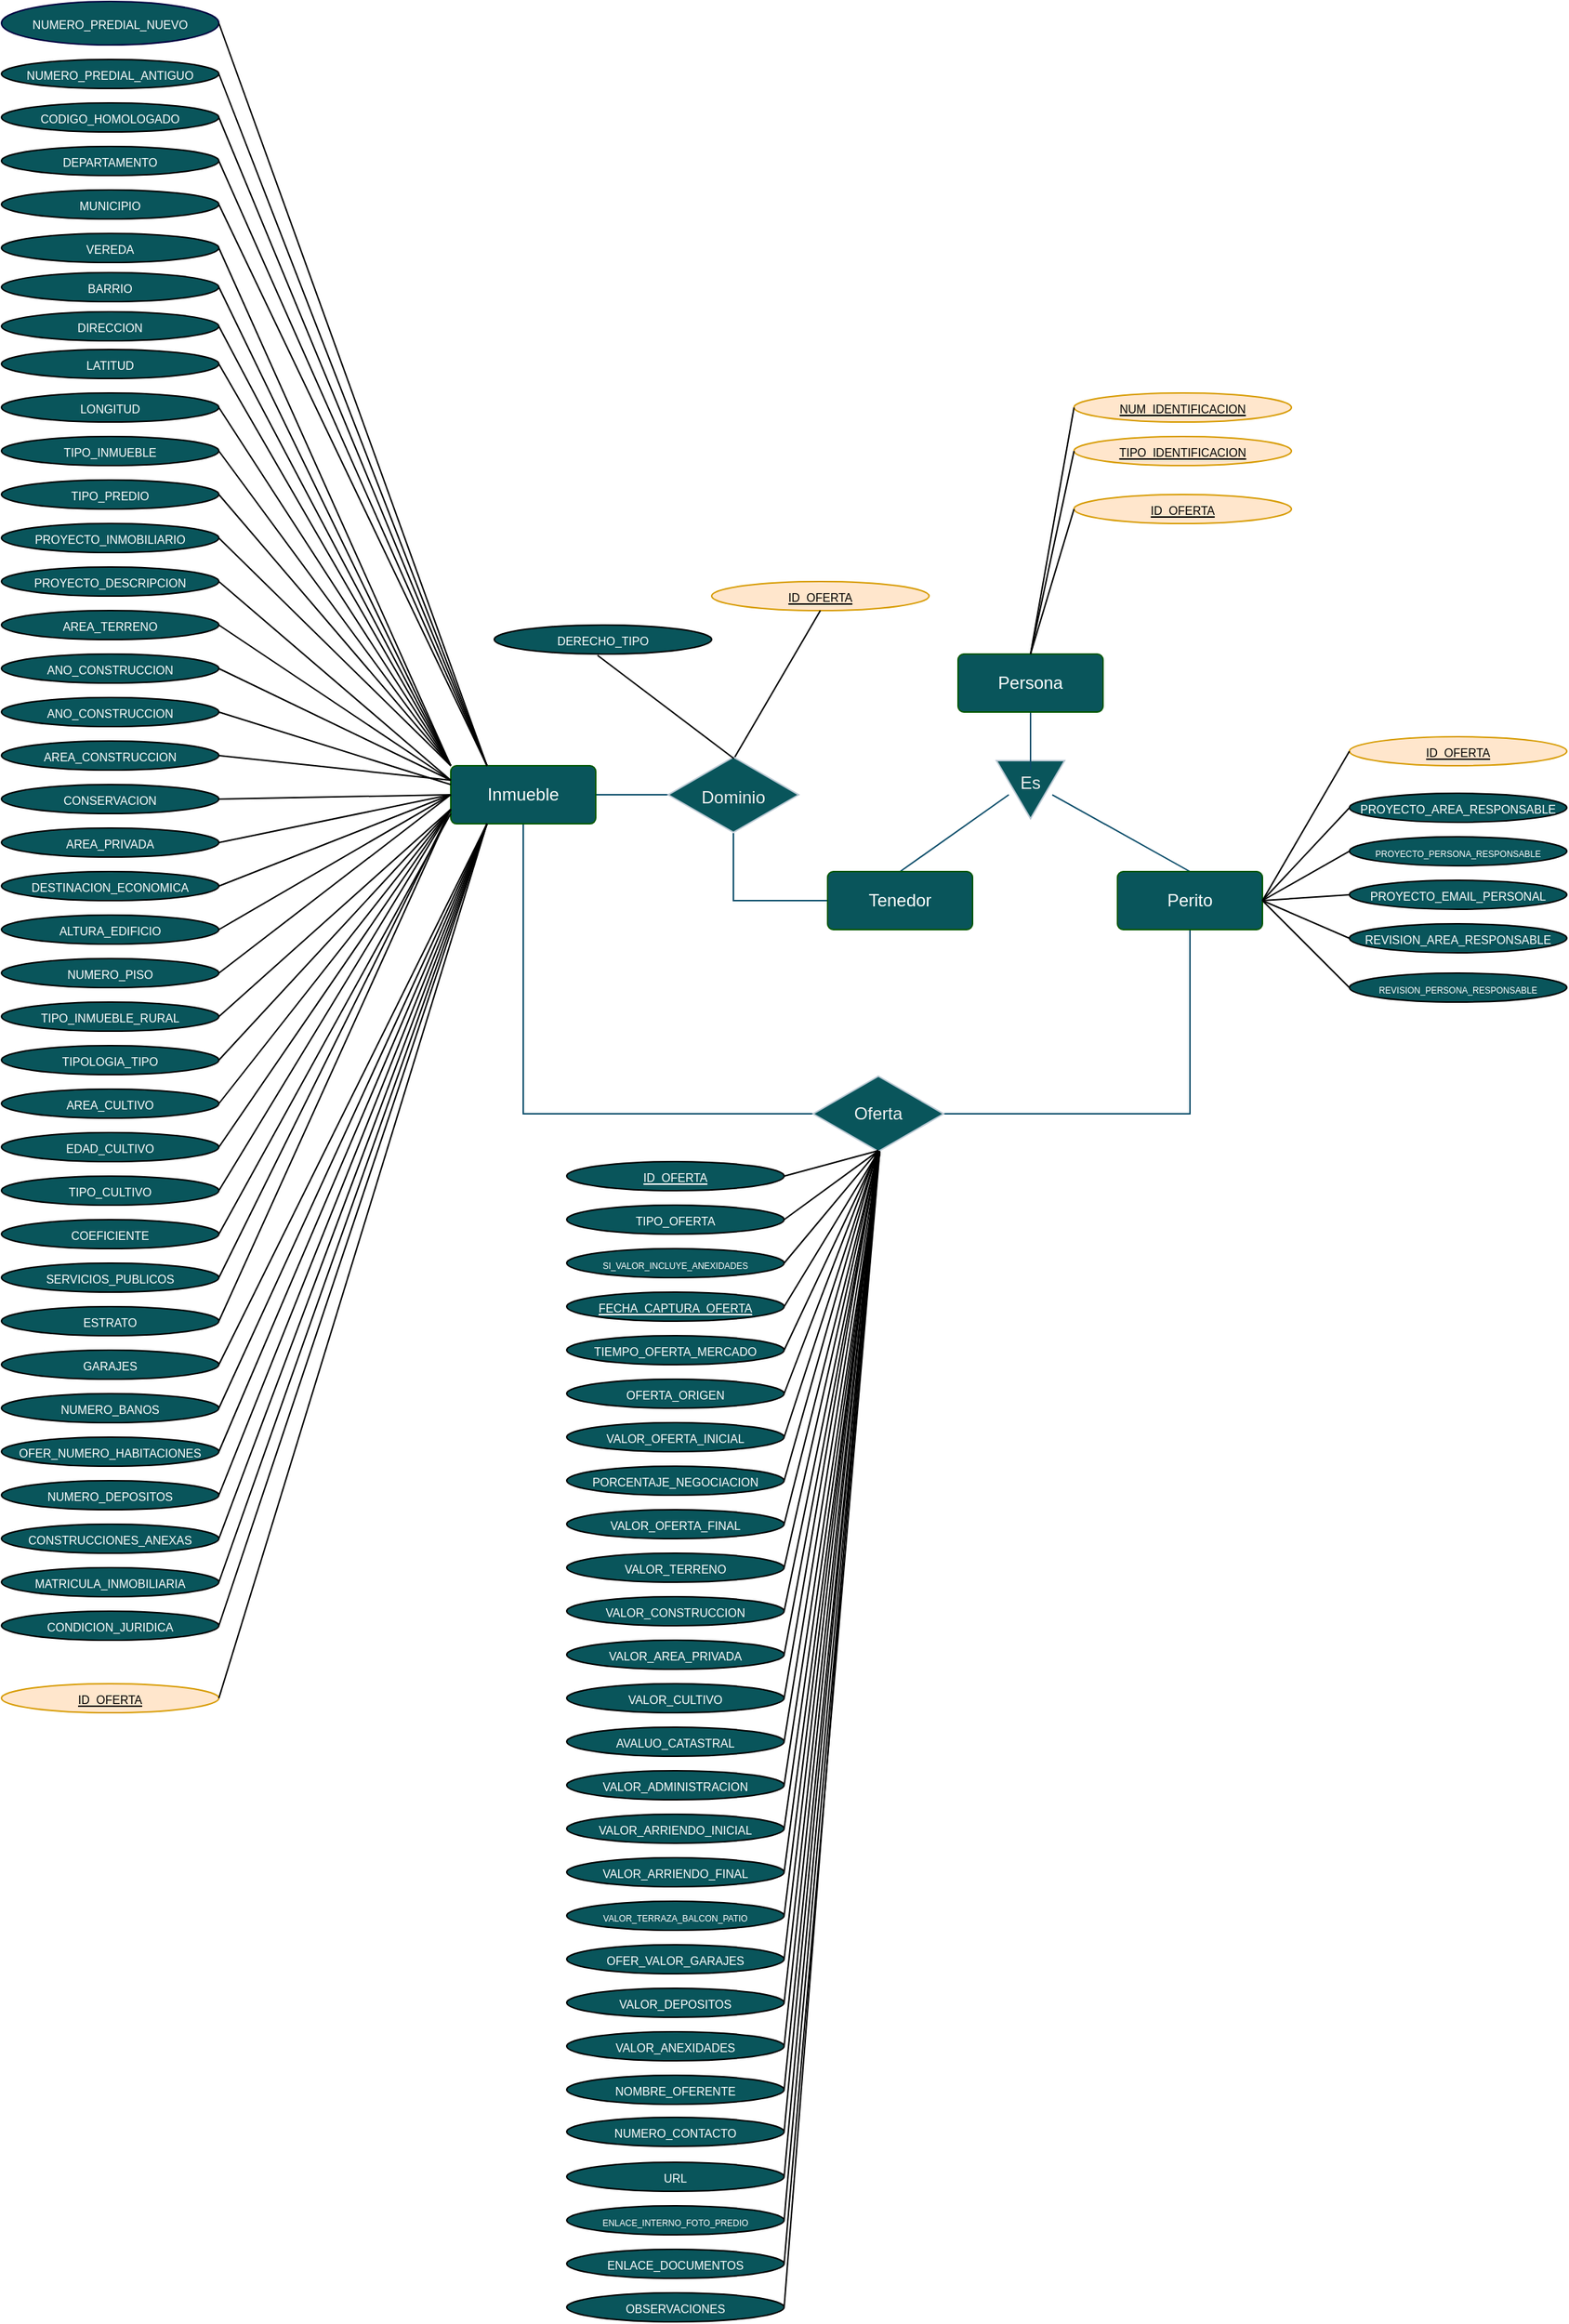 <mxfile version="21.1.5" type="google">
  <diagram id="C5RBs43oDa-KdzZeNtuy" name="Page-1">
    <mxGraphModel grid="1" page="1" gridSize="10" guides="1" tooltips="1" connect="1" arrows="1" fold="1" pageScale="1" pageWidth="827" pageHeight="1169" math="0" shadow="0">
      <root>
        <mxCell id="WIyWlLk6GJQsqaUBKTNV-0" />
        <mxCell id="WIyWlLk6GJQsqaUBKTNV-1" parent="WIyWlLk6GJQsqaUBKTNV-0" />
        <mxCell id="h72N-LUcIayRr5m081Jh-21" style="edgeStyle=orthogonalEdgeStyle;rounded=0;orthogonalLoop=1;jettySize=auto;html=1;strokeColor=#0B4D6A;fontColor=default;endArrow=none;endFill=0;labelBackgroundColor=none;entryX=0.5;entryY=1;entryDx=0;entryDy=0;exitX=0.991;exitY=0.5;exitDx=0;exitDy=0;exitPerimeter=0;" edge="1" parent="WIyWlLk6GJQsqaUBKTNV-1" source="h72N-LUcIayRr5m081Jh-28" target="RT4NX7T3kw2qHGjO1d2A-0">
          <mxGeometry relative="1" as="geometry">
            <mxPoint x="640" y="418" as="targetPoint" />
            <mxPoint x="450" y="480" as="sourcePoint" />
            <Array as="points">
              <mxPoint x="650" y="457" />
            </Array>
          </mxGeometry>
        </mxCell>
        <mxCell id="h72N-LUcIayRr5m081Jh-27" style="edgeStyle=orthogonalEdgeStyle;rounded=0;orthogonalLoop=1;jettySize=auto;html=1;strokeColor=#0B4D6A;endArrow=none;endFill=0;labelBackgroundColor=none;fontColor=default;" edge="1" parent="WIyWlLk6GJQsqaUBKTNV-1" source="h72N-LUcIayRr5m081Jh-37" target="RT4NX7T3kw2qHGjO1d2A-1">
          <mxGeometry relative="1" as="geometry">
            <mxPoint x="200" y="366" as="targetPoint" />
          </mxGeometry>
        </mxCell>
        <mxCell id="h72N-LUcIayRr5m081Jh-25" style="edgeStyle=orthogonalEdgeStyle;rounded=0;orthogonalLoop=1;jettySize=auto;html=1;strokeColor=#0B4D6A;fontColor=default;endArrow=none;endFill=0;labelBackgroundColor=none;entryX=1;entryY=0.5;entryDx=0;entryDy=0;" edge="1" parent="WIyWlLk6GJQsqaUBKTNV-1" source="h72N-LUcIayRr5m081Jh-24" target="RT4NX7T3kw2qHGjO1d2A-1">
          <mxGeometry relative="1" as="geometry">
            <mxPoint x="280" y="189" as="targetPoint" />
          </mxGeometry>
        </mxCell>
        <mxCell id="h72N-LUcIayRr5m081Jh-24" value="" style="html=1;whiteSpace=wrap;aspect=fixed;shape=isoRectangle;labelBackgroundColor=none;fillColor=#09555B;strokeColor=#BAC8D3;fontColor=#EEEEEE;" vertex="1" parent="WIyWlLk6GJQsqaUBKTNV-1">
          <mxGeometry x="290" y="210" width="90" height="54.01" as="geometry" />
        </mxCell>
        <mxCell id="h72N-LUcIayRr5m081Jh-14" style="rounded=0;orthogonalLoop=1;jettySize=auto;html=1;strokeColor=#0B4D6A;fontColor=default;endArrow=none;endFill=0;exitX=0.5;exitY=0.991;exitDx=0;exitDy=0;exitPerimeter=0;labelBackgroundColor=none;edgeStyle=orthogonalEdgeStyle;entryX=0;entryY=0.5;entryDx=0;entryDy=0;" edge="1" parent="WIyWlLk6GJQsqaUBKTNV-1" source="h72N-LUcIayRr5m081Jh-24" target="bv5VPmFX5jh4WriwLHEh-4">
          <mxGeometry relative="1" as="geometry">
            <mxPoint x="370" y="345" as="targetPoint" />
          </mxGeometry>
        </mxCell>
        <mxCell id="h72N-LUcIayRr5m081Jh-28" value="" style="html=1;whiteSpace=wrap;aspect=fixed;shape=isoRectangle;labelBackgroundColor=none;fillColor=#09555B;strokeColor=#BAC8D3;fontColor=#EEEEEE;" vertex="1" parent="WIyWlLk6GJQsqaUBKTNV-1">
          <mxGeometry x="390" y="430" width="90" height="54.01" as="geometry" />
        </mxCell>
        <mxCell id="h72N-LUcIayRr5m081Jh-29" value="&lt;p style=&quot;line-height: 40%;&quot;&gt;&lt;br&gt;&lt;/p&gt;" style="triangle;whiteSpace=wrap;html=1;strokeColor=#BAC8D3;fontColor=#EEEEEE;fillColor=#09555B;rotation=90;" vertex="1" parent="WIyWlLk6GJQsqaUBKTNV-1">
          <mxGeometry x="520" y="210" width="40" height="47.01" as="geometry" />
        </mxCell>
        <mxCell id="h72N-LUcIayRr5m081Jh-30" value="Es" style="text;strokeColor=none;align=center;fillColor=none;html=1;verticalAlign=middle;whiteSpace=wrap;rounded=0;fontColor=#EEEEEE;" vertex="1" parent="WIyWlLk6GJQsqaUBKTNV-1">
          <mxGeometry x="510" y="220" width="60" height="17.01" as="geometry" />
        </mxCell>
        <mxCell id="h72N-LUcIayRr5m081Jh-33" value="" style="endArrow=none;html=1;rounded=0;strokeColor=#0B4D6A;entryX=0.25;entryY=1;entryDx=0;entryDy=0;exitX=0.5;exitY=0;exitDx=0;exitDy=0;" edge="1" parent="WIyWlLk6GJQsqaUBKTNV-1" source="bv5VPmFX5jh4WriwLHEh-4" target="h72N-LUcIayRr5m081Jh-30">
          <mxGeometry width="50" height="50" relative="1" as="geometry">
            <mxPoint x="450" y="280" as="sourcePoint" />
            <mxPoint x="440" y="190" as="targetPoint" />
            <Array as="points" />
          </mxGeometry>
        </mxCell>
        <mxCell id="h72N-LUcIayRr5m081Jh-34" value="" style="endArrow=none;html=1;rounded=0;strokeColor=#0B4D6A;entryX=0.5;entryY=0;entryDx=0;entryDy=0;exitX=0.75;exitY=1;exitDx=0;exitDy=0;" edge="1" parent="WIyWlLk6GJQsqaUBKTNV-1" source="h72N-LUcIayRr5m081Jh-30" target="RT4NX7T3kw2qHGjO1d2A-0">
          <mxGeometry width="50" height="50" relative="1" as="geometry">
            <mxPoint x="540" y="270" as="sourcePoint" />
            <mxPoint x="640" y="280" as="targetPoint" />
          </mxGeometry>
        </mxCell>
        <mxCell id="h72N-LUcIayRr5m081Jh-35" value="" style="endArrow=none;html=1;rounded=0;strokeColor=#0B4D6A;entryX=0.5;entryY=0;entryDx=0;entryDy=0;exitX=0.5;exitY=1;exitDx=0;exitDy=0;" edge="1" parent="WIyWlLk6GJQsqaUBKTNV-1" source="bv5VPmFX5jh4WriwLHEh-3" target="h72N-LUcIayRr5m081Jh-30">
          <mxGeometry width="50" height="50" relative="1" as="geometry">
            <mxPoint x="540" y="210" as="sourcePoint" />
            <mxPoint x="590" y="140" as="targetPoint" />
          </mxGeometry>
        </mxCell>
        <mxCell id="h72N-LUcIayRr5m081Jh-36" value="Dominio" style="text;strokeColor=none;align=center;fillColor=none;html=1;verticalAlign=middle;whiteSpace=wrap;rounded=0;fontColor=#EEEEEE;" vertex="1" parent="WIyWlLk6GJQsqaUBKTNV-1">
          <mxGeometry x="270" y="230" width="130" height="17.01" as="geometry" />
        </mxCell>
        <mxCell id="h72N-LUcIayRr5m081Jh-37" value="Oferta" style="text;strokeColor=none;align=center;fillColor=none;html=1;verticalAlign=middle;whiteSpace=wrap;rounded=0;fontColor=#EEEEEE;" vertex="1" parent="WIyWlLk6GJQsqaUBKTNV-1">
          <mxGeometry x="400" y="448.5" width="70" height="17.01" as="geometry" />
        </mxCell>
        <mxCell id="bv5VPmFX5jh4WriwLHEh-3" value="Persona" style="rounded=1;arcSize=10;whiteSpace=wrap;html=1;align=center;fillColor=#09555b;fontColor=#ffffff;strokeColor=#005700;" vertex="1" parent="WIyWlLk6GJQsqaUBKTNV-1">
          <mxGeometry x="490" y="140" width="100" height="40" as="geometry" />
        </mxCell>
        <mxCell id="bv5VPmFX5jh4WriwLHEh-4" value="Tenedor" style="rounded=1;arcSize=10;whiteSpace=wrap;html=1;align=center;fillColor=#09555b;fontColor=#ffffff;strokeColor=#005700;" vertex="1" parent="WIyWlLk6GJQsqaUBKTNV-1">
          <mxGeometry x="400" y="290" width="100" height="40" as="geometry" />
        </mxCell>
        <mxCell id="RT4NX7T3kw2qHGjO1d2A-0" value="Perito" style="rounded=1;arcSize=10;whiteSpace=wrap;html=1;align=center;fillColor=#09555b;fontColor=#ffffff;strokeColor=#005700;" vertex="1" parent="WIyWlLk6GJQsqaUBKTNV-1">
          <mxGeometry x="600" y="290" width="100" height="40" as="geometry" />
        </mxCell>
        <mxCell id="RT4NX7T3kw2qHGjO1d2A-1" value="Inmueble" style="rounded=1;arcSize=10;whiteSpace=wrap;html=1;align=center;fillColor=#09555b;fontColor=#ffffff;strokeColor=#005700;" vertex="1" parent="WIyWlLk6GJQsqaUBKTNV-1">
          <mxGeometry x="140" y="217.01" width="100" height="40" as="geometry" />
        </mxCell>
        <mxCell id="klQAPIHkEW7wq_SISCoy-0" value="&lt;font color=&quot;#ffffff&quot;&gt;&lt;font style=&quot;font-size: 8px;&quot;&gt;NUMERO_PREDIAL_NUEVO&lt;/font&gt;&lt;/font&gt;" style="ellipse;whiteSpace=wrap;html=1;align=center;fillColor=#09555b;strokeColor=#000040;strokeWidth=1;" vertex="1" parent="WIyWlLk6GJQsqaUBKTNV-1">
          <mxGeometry x="-170" y="-310" width="150" height="30" as="geometry" />
        </mxCell>
        <mxCell id="klQAPIHkEW7wq_SISCoy-1" value="&lt;font style=&quot;font-size: 8px;&quot; color=&quot;#ffffff&quot;&gt;NUMERO_PREDIAL_ANTIGUO&lt;/font&gt;" style="ellipse;whiteSpace=wrap;html=1;align=center;fillColor=#09555b;" vertex="1" parent="WIyWlLk6GJQsqaUBKTNV-1">
          <mxGeometry x="-170" y="-270" width="150" height="20" as="geometry" />
        </mxCell>
        <mxCell id="klQAPIHkEW7wq_SISCoy-2" value="&lt;font style=&quot;font-size: 8px;&quot; color=&quot;#ffffff&quot;&gt;CODIGO_HOMOLOGADO &lt;br&gt;&lt;/font&gt;" style="ellipse;whiteSpace=wrap;html=1;align=center;fillColor=#09555b;" vertex="1" parent="WIyWlLk6GJQsqaUBKTNV-1">
          <mxGeometry x="-170" y="-240" width="150" height="20" as="geometry" />
        </mxCell>
        <mxCell id="klQAPIHkEW7wq_SISCoy-3" value="&lt;font style=&quot;font-size: 8px;&quot; color=&quot;#ffffff&quot;&gt;DEPARTAMENTO&lt;/font&gt;" style="ellipse;whiteSpace=wrap;html=1;align=center;fillColor=#09555b;" vertex="1" parent="WIyWlLk6GJQsqaUBKTNV-1">
          <mxGeometry x="-170" y="-210" width="150" height="20" as="geometry" />
        </mxCell>
        <mxCell id="klQAPIHkEW7wq_SISCoy-4" value="&lt;font style=&quot;font-size: 8px;&quot; color=&quot;#ffffff&quot;&gt;MUNICIPIO&lt;/font&gt;" style="ellipse;whiteSpace=wrap;html=1;align=center;fillColor=#09555b;" vertex="1" parent="WIyWlLk6GJQsqaUBKTNV-1">
          <mxGeometry x="-170" y="-180" width="150" height="20" as="geometry" />
        </mxCell>
        <mxCell id="klQAPIHkEW7wq_SISCoy-5" value="&lt;font style=&quot;font-size: 8px;&quot; color=&quot;#ffffff&quot;&gt;VEREDA&lt;/font&gt;" style="ellipse;whiteSpace=wrap;html=1;align=center;fillColor=#09555b;" vertex="1" parent="WIyWlLk6GJQsqaUBKTNV-1">
          <mxGeometry x="-170" y="-150" width="150" height="20" as="geometry" />
        </mxCell>
        <mxCell id="klQAPIHkEW7wq_SISCoy-6" value="&lt;font style=&quot;font-size: 8px;&quot; color=&quot;#ffffff&quot;&gt;BARRIO&lt;/font&gt;" style="ellipse;whiteSpace=wrap;html=1;align=center;fillColor=#09555b;" vertex="1" parent="WIyWlLk6GJQsqaUBKTNV-1">
          <mxGeometry x="-170" y="-122.99" width="150" height="20" as="geometry" />
        </mxCell>
        <mxCell id="klQAPIHkEW7wq_SISCoy-7" value="&lt;font style=&quot;font-size: 8px;&quot; color=&quot;#ffffff&quot;&gt;DIRECCION&lt;/font&gt;" style="ellipse;whiteSpace=wrap;html=1;align=center;fillColor=#09555b;" vertex="1" parent="WIyWlLk6GJQsqaUBKTNV-1">
          <mxGeometry x="-170" y="-95.99" width="150" height="20" as="geometry" />
        </mxCell>
        <mxCell id="klQAPIHkEW7wq_SISCoy-8" value="&lt;font style=&quot;font-size: 8px;&quot; color=&quot;#ffffff&quot;&gt;LATITUD&lt;/font&gt;" style="ellipse;whiteSpace=wrap;html=1;align=center;fillColor=#09555b;" vertex="1" parent="WIyWlLk6GJQsqaUBKTNV-1">
          <mxGeometry x="-170" y="-70" width="150" height="20" as="geometry" />
        </mxCell>
        <mxCell id="klQAPIHkEW7wq_SISCoy-9" value="&lt;font style=&quot;font-size: 8px;&quot; color=&quot;#ffffff&quot;&gt;LONGITUD&lt;/font&gt;" style="ellipse;whiteSpace=wrap;html=1;align=center;fillColor=#09555b;" vertex="1" parent="WIyWlLk6GJQsqaUBKTNV-1">
          <mxGeometry x="-170" y="-40" width="150" height="20" as="geometry" />
        </mxCell>
        <mxCell id="klQAPIHkEW7wq_SISCoy-10" value="&lt;font style=&quot;font-size: 8px;&quot; color=&quot;#ffffff&quot;&gt;TIPO_INMUEBLE&lt;/font&gt;" style="ellipse;whiteSpace=wrap;html=1;align=center;fillColor=#09555b;" vertex="1" parent="WIyWlLk6GJQsqaUBKTNV-1">
          <mxGeometry x="-170" y="-10" width="150" height="20" as="geometry" />
        </mxCell>
        <mxCell id="klQAPIHkEW7wq_SISCoy-11" value="&lt;font style=&quot;font-size: 8px;&quot; color=&quot;#ffffff&quot;&gt;TIPO_PREDIO&lt;/font&gt;" style="ellipse;whiteSpace=wrap;html=1;align=center;fillColor=#09555b;" vertex="1" parent="WIyWlLk6GJQsqaUBKTNV-1">
          <mxGeometry x="-170" y="20" width="150" height="20" as="geometry" />
        </mxCell>
        <mxCell id="klQAPIHkEW7wq_SISCoy-12" value="&lt;font style=&quot;font-size: 8px;&quot; color=&quot;#ffffff&quot;&gt;PROYECTO_INMOBILIARIO&lt;/font&gt;" style="ellipse;whiteSpace=wrap;html=1;align=center;fillColor=#09555b;" vertex="1" parent="WIyWlLk6GJQsqaUBKTNV-1">
          <mxGeometry x="-170" y="50" width="150" height="20" as="geometry" />
        </mxCell>
        <mxCell id="klQAPIHkEW7wq_SISCoy-13" value="&lt;font style=&quot;font-size: 8px;&quot; color=&quot;#ffffff&quot;&gt;PROYECTO_DESCRIPCION&lt;/font&gt;" style="ellipse;whiteSpace=wrap;html=1;align=center;fillColor=#09555b;" vertex="1" parent="WIyWlLk6GJQsqaUBKTNV-1">
          <mxGeometry x="-170" y="80" width="150" height="20" as="geometry" />
        </mxCell>
        <mxCell id="klQAPIHkEW7wq_SISCoy-14" value="&lt;font style=&quot;font-size: 8px;&quot; color=&quot;#ffffff&quot;&gt;AREA_TERRENO&lt;/font&gt;" style="ellipse;whiteSpace=wrap;html=1;align=center;fillColor=#09555b;" vertex="1" parent="WIyWlLk6GJQsqaUBKTNV-1">
          <mxGeometry x="-170" y="110" width="150" height="20" as="geometry" />
        </mxCell>
        <mxCell id="klQAPIHkEW7wq_SISCoy-15" value="&lt;font style=&quot;font-size: 8px;&quot; color=&quot;#ffffff&quot;&gt;ANO_CONSTRUCCION&lt;/font&gt;" style="ellipse;whiteSpace=wrap;html=1;align=center;fillColor=#09555b;" vertex="1" parent="WIyWlLk6GJQsqaUBKTNV-1">
          <mxGeometry x="-170" y="140" width="150" height="20" as="geometry" />
        </mxCell>
        <mxCell id="klQAPIHkEW7wq_SISCoy-16" value="&lt;font style=&quot;font-size: 8px;&quot; color=&quot;#ffffff&quot;&gt;ANO_CONSTRUCCION&lt;/font&gt;" style="ellipse;whiteSpace=wrap;html=1;align=center;fillColor=#09555b;" vertex="1" parent="WIyWlLk6GJQsqaUBKTNV-1">
          <mxGeometry x="-170" y="170" width="150" height="20" as="geometry" />
        </mxCell>
        <mxCell id="klQAPIHkEW7wq_SISCoy-17" value="&lt;font style=&quot;font-size: 8px;&quot; color=&quot;#ffffff&quot;&gt;AREA_CONSTRUCCION&lt;/font&gt;" style="ellipse;whiteSpace=wrap;html=1;align=center;fillColor=#09555b;" vertex="1" parent="WIyWlLk6GJQsqaUBKTNV-1">
          <mxGeometry x="-170" y="200" width="150" height="20" as="geometry" />
        </mxCell>
        <mxCell id="klQAPIHkEW7wq_SISCoy-18" value="&lt;font style=&quot;font-size: 8px;&quot; color=&quot;#ffffff&quot;&gt;CONSERVACION&lt;/font&gt;" style="ellipse;whiteSpace=wrap;html=1;align=center;fillColor=#09555b;" vertex="1" parent="WIyWlLk6GJQsqaUBKTNV-1">
          <mxGeometry x="-170" y="230" width="150" height="20" as="geometry" />
        </mxCell>
        <mxCell id="klQAPIHkEW7wq_SISCoy-19" value="&lt;font style=&quot;font-size: 8px;&quot; color=&quot;#ffffff&quot;&gt;AREA_PRIVADA&lt;/font&gt;" style="ellipse;whiteSpace=wrap;html=1;align=center;fillColor=#09555b;" vertex="1" parent="WIyWlLk6GJQsqaUBKTNV-1">
          <mxGeometry x="-170" y="260" width="150" height="20" as="geometry" />
        </mxCell>
        <mxCell id="klQAPIHkEW7wq_SISCoy-20" value="&lt;font style=&quot;font-size: 8px;&quot; color=&quot;#ffffff&quot;&gt;DESTINACION_ECONOMICA&lt;/font&gt;" style="ellipse;whiteSpace=wrap;html=1;align=center;fillColor=#09555b;" vertex="1" parent="WIyWlLk6GJQsqaUBKTNV-1">
          <mxGeometry x="-170" y="290" width="150" height="20" as="geometry" />
        </mxCell>
        <mxCell id="klQAPIHkEW7wq_SISCoy-21" value="&lt;font style=&quot;font-size: 8px;&quot; color=&quot;#ffffff&quot;&gt;ALTURA_EDIFICIO&lt;/font&gt;" style="ellipse;whiteSpace=wrap;html=1;align=center;fillColor=#09555b;" vertex="1" parent="WIyWlLk6GJQsqaUBKTNV-1">
          <mxGeometry x="-170" y="320" width="150" height="20" as="geometry" />
        </mxCell>
        <mxCell id="klQAPIHkEW7wq_SISCoy-22" value="&lt;font style=&quot;font-size: 8px;&quot; color=&quot;#ffffff&quot;&gt;NUMERO_PISO&lt;/font&gt;" style="ellipse;whiteSpace=wrap;html=1;align=center;fillColor=#09555b;" vertex="1" parent="WIyWlLk6GJQsqaUBKTNV-1">
          <mxGeometry x="-170" y="350" width="150" height="20" as="geometry" />
        </mxCell>
        <mxCell id="klQAPIHkEW7wq_SISCoy-23" value="&lt;font style=&quot;font-size: 8px;&quot; color=&quot;#ffffff&quot;&gt;TIPO_INMUEBLE_RURAL&lt;/font&gt;" style="ellipse;whiteSpace=wrap;html=1;align=center;fillColor=#09555b;" vertex="1" parent="WIyWlLk6GJQsqaUBKTNV-1">
          <mxGeometry x="-170" y="380" width="150" height="20" as="geometry" />
        </mxCell>
        <mxCell id="klQAPIHkEW7wq_SISCoy-24" value="&lt;font style=&quot;font-size: 8px;&quot; color=&quot;#ffffff&quot;&gt;TIPOLOGIA_TIPO&lt;/font&gt;" style="ellipse;whiteSpace=wrap;html=1;align=center;fillColor=#09555b;" vertex="1" parent="WIyWlLk6GJQsqaUBKTNV-1">
          <mxGeometry x="-170" y="410" width="150" height="20" as="geometry" />
        </mxCell>
        <mxCell id="klQAPIHkEW7wq_SISCoy-25" value="&lt;font style=&quot;font-size: 8px;&quot; color=&quot;#ffffff&quot;&gt;AREA_CULTIVO&lt;/font&gt;" style="ellipse;whiteSpace=wrap;html=1;align=center;fillColor=#09555b;" vertex="1" parent="WIyWlLk6GJQsqaUBKTNV-1">
          <mxGeometry x="-170" y="440" width="150" height="20" as="geometry" />
        </mxCell>
        <mxCell id="klQAPIHkEW7wq_SISCoy-26" value="&lt;font style=&quot;font-size: 8px;&quot; color=&quot;#ffffff&quot;&gt;EDAD_CULTIVO&lt;/font&gt;" style="ellipse;whiteSpace=wrap;html=1;align=center;fillColor=#09555b;" vertex="1" parent="WIyWlLk6GJQsqaUBKTNV-1">
          <mxGeometry x="-170" y="470" width="150" height="20" as="geometry" />
        </mxCell>
        <mxCell id="klQAPIHkEW7wq_SISCoy-27" value="&lt;font style=&quot;font-size: 8px;&quot; color=&quot;#ffffff&quot;&gt;TIPO_CULTIVO&lt;/font&gt;" style="ellipse;whiteSpace=wrap;html=1;align=center;fillColor=#09555b;" vertex="1" parent="WIyWlLk6GJQsqaUBKTNV-1">
          <mxGeometry x="-170" y="500" width="150" height="20" as="geometry" />
        </mxCell>
        <mxCell id="klQAPIHkEW7wq_SISCoy-28" value="&lt;font style=&quot;font-size: 8px;&quot; color=&quot;#ffffff&quot;&gt;COEFICIENTE&lt;/font&gt;" style="ellipse;whiteSpace=wrap;html=1;align=center;fillColor=#09555b;" vertex="1" parent="WIyWlLk6GJQsqaUBKTNV-1">
          <mxGeometry x="-170" y="530" width="150" height="20" as="geometry" />
        </mxCell>
        <mxCell id="klQAPIHkEW7wq_SISCoy-29" value="&lt;font style=&quot;font-size: 8px;&quot; color=&quot;#ffffff&quot;&gt;SERVICIOS_PUBLICOS&lt;/font&gt;" style="ellipse;whiteSpace=wrap;html=1;align=center;fillColor=#09555b;" vertex="1" parent="WIyWlLk6GJQsqaUBKTNV-1">
          <mxGeometry x="-170" y="560" width="150" height="20" as="geometry" />
        </mxCell>
        <mxCell id="klQAPIHkEW7wq_SISCoy-31" value="&lt;font style=&quot;font-size: 8px;&quot; color=&quot;#ffffff&quot;&gt;ESTRATO&lt;/font&gt;" style="ellipse;whiteSpace=wrap;html=1;align=center;fillColor=#09555b;" vertex="1" parent="WIyWlLk6GJQsqaUBKTNV-1">
          <mxGeometry x="-170" y="590" width="150" height="20" as="geometry" />
        </mxCell>
        <mxCell id="klQAPIHkEW7wq_SISCoy-32" value="&lt;font style=&quot;font-size: 8px;&quot; color=&quot;#ffffff&quot;&gt;GARAJES&lt;/font&gt;" style="ellipse;whiteSpace=wrap;html=1;align=center;fillColor=#09555b;" vertex="1" parent="WIyWlLk6GJQsqaUBKTNV-1">
          <mxGeometry x="-170" y="620" width="150" height="20" as="geometry" />
        </mxCell>
        <mxCell id="klQAPIHkEW7wq_SISCoy-34" value="&lt;font style=&quot;font-size: 8px;&quot; color=&quot;#ffffff&quot;&gt;NUMERO_BANOS&lt;/font&gt;" style="ellipse;whiteSpace=wrap;html=1;align=center;fillColor=#09555b;" vertex="1" parent="WIyWlLk6GJQsqaUBKTNV-1">
          <mxGeometry x="-170" y="650" width="150" height="20" as="geometry" />
        </mxCell>
        <mxCell id="klQAPIHkEW7wq_SISCoy-35" value="&lt;font style=&quot;font-size: 8px;&quot; color=&quot;#ffffff&quot;&gt;OFER_NUMERO_HABITACIONES&lt;/font&gt;" style="ellipse;whiteSpace=wrap;html=1;align=center;fillColor=#09555b;" vertex="1" parent="WIyWlLk6GJQsqaUBKTNV-1">
          <mxGeometry x="-170" y="680" width="150" height="20" as="geometry" />
        </mxCell>
        <mxCell id="klQAPIHkEW7wq_SISCoy-36" value="&lt;font style=&quot;font-size: 8px;&quot; color=&quot;#ffffff&quot;&gt;NUMERO_DEPOSITOS&lt;/font&gt;" style="ellipse;whiteSpace=wrap;html=1;align=center;fillColor=#09555b;" vertex="1" parent="WIyWlLk6GJQsqaUBKTNV-1">
          <mxGeometry x="-170" y="710" width="150" height="20" as="geometry" />
        </mxCell>
        <mxCell id="klQAPIHkEW7wq_SISCoy-37" value="&lt;font style=&quot;font-size: 8px;&quot; color=&quot;#ffffff&quot;&gt;CONSTRUCCIONES_ANEXAS&lt;/font&gt;" style="ellipse;whiteSpace=wrap;html=1;align=center;fillColor=#09555b;" vertex="1" parent="WIyWlLk6GJQsqaUBKTNV-1">
          <mxGeometry x="-170" y="740" width="150" height="20" as="geometry" />
        </mxCell>
        <mxCell id="klQAPIHkEW7wq_SISCoy-39" value="&lt;font style=&quot;font-size: 8px;&quot; color=&quot;#ffffff&quot;&gt;MATRICULA_INMOBILIARIA&lt;/font&gt;" style="ellipse;whiteSpace=wrap;html=1;align=center;fillColor=#09555b;" vertex="1" parent="WIyWlLk6GJQsqaUBKTNV-1">
          <mxGeometry x="-170" y="770" width="150" height="20" as="geometry" />
        </mxCell>
        <mxCell id="klQAPIHkEW7wq_SISCoy-40" value="&lt;font style=&quot;font-size: 8px;&quot; color=&quot;#ffffff&quot;&gt;CONDICION_JURIDICA&lt;/font&gt;" style="ellipse;whiteSpace=wrap;html=1;align=center;fillColor=#09555b;" vertex="1" parent="WIyWlLk6GJQsqaUBKTNV-1">
          <mxGeometry x="-170" y="800" width="150" height="20" as="geometry" />
        </mxCell>
        <mxCell id="klQAPIHkEW7wq_SISCoy-43" value="" style="endArrow=none;html=1;rounded=0;exitX=1;exitY=0.5;exitDx=0;exitDy=0;entryX=0.25;entryY=0;entryDx=0;entryDy=0;" edge="1" parent="WIyWlLk6GJQsqaUBKTNV-1" source="klQAPIHkEW7wq_SISCoy-0" target="RT4NX7T3kw2qHGjO1d2A-1">
          <mxGeometry width="50" height="50" relative="1" as="geometry">
            <mxPoint x="310" y="10" as="sourcePoint" />
            <mxPoint x="360" y="-40" as="targetPoint" />
          </mxGeometry>
        </mxCell>
        <mxCell id="klQAPIHkEW7wq_SISCoy-45" value="" style="endArrow=none;html=1;rounded=0;exitX=1;exitY=0.5;exitDx=0;exitDy=0;entryX=0.25;entryY=0;entryDx=0;entryDy=0;" edge="1" parent="WIyWlLk6GJQsqaUBKTNV-1" source="klQAPIHkEW7wq_SISCoy-1" target="RT4NX7T3kw2qHGjO1d2A-1">
          <mxGeometry width="50" height="50" relative="1" as="geometry">
            <mxPoint x="310" y="10" as="sourcePoint" />
            <mxPoint x="360" y="-40" as="targetPoint" />
          </mxGeometry>
        </mxCell>
        <mxCell id="klQAPIHkEW7wq_SISCoy-46" value="" style="endArrow=none;html=1;rounded=0;exitX=1;exitY=0.5;exitDx=0;exitDy=0;entryX=0.25;entryY=0;entryDx=0;entryDy=0;" edge="1" parent="WIyWlLk6GJQsqaUBKTNV-1" source="klQAPIHkEW7wq_SISCoy-2" target="RT4NX7T3kw2qHGjO1d2A-1">
          <mxGeometry width="50" height="50" relative="1" as="geometry">
            <mxPoint x="310" y="10" as="sourcePoint" />
            <mxPoint x="360" y="-40" as="targetPoint" />
          </mxGeometry>
        </mxCell>
        <mxCell id="klQAPIHkEW7wq_SISCoy-47" value="" style="endArrow=none;html=1;rounded=0;exitX=1;exitY=0.5;exitDx=0;exitDy=0;entryX=0.25;entryY=0;entryDx=0;entryDy=0;" edge="1" parent="WIyWlLk6GJQsqaUBKTNV-1" source="klQAPIHkEW7wq_SISCoy-3" target="RT4NX7T3kw2qHGjO1d2A-1">
          <mxGeometry width="50" height="50" relative="1" as="geometry">
            <mxPoint x="310" y="10" as="sourcePoint" />
            <mxPoint x="360" y="-40" as="targetPoint" />
          </mxGeometry>
        </mxCell>
        <mxCell id="klQAPIHkEW7wq_SISCoy-48" value="" style="endArrow=none;html=1;rounded=0;exitX=1;exitY=0.5;exitDx=0;exitDy=0;entryX=0.25;entryY=0;entryDx=0;entryDy=0;" edge="1" parent="WIyWlLk6GJQsqaUBKTNV-1" source="klQAPIHkEW7wq_SISCoy-4" target="RT4NX7T3kw2qHGjO1d2A-1">
          <mxGeometry width="50" height="50" relative="1" as="geometry">
            <mxPoint x="310" y="10" as="sourcePoint" />
            <mxPoint x="360" y="-40" as="targetPoint" />
          </mxGeometry>
        </mxCell>
        <mxCell id="klQAPIHkEW7wq_SISCoy-49" value="" style="endArrow=none;html=1;rounded=0;exitX=1;exitY=0.5;exitDx=0;exitDy=0;entryX=0;entryY=0;entryDx=0;entryDy=0;" edge="1" parent="WIyWlLk6GJQsqaUBKTNV-1" source="klQAPIHkEW7wq_SISCoy-5" target="RT4NX7T3kw2qHGjO1d2A-1">
          <mxGeometry width="50" height="50" relative="1" as="geometry">
            <mxPoint x="310" y="10" as="sourcePoint" />
            <mxPoint x="360" y="-40" as="targetPoint" />
          </mxGeometry>
        </mxCell>
        <mxCell id="klQAPIHkEW7wq_SISCoy-50" value="" style="endArrow=none;html=1;rounded=0;exitX=1;exitY=0.5;exitDx=0;exitDy=0;entryX=0;entryY=0;entryDx=0;entryDy=0;" edge="1" parent="WIyWlLk6GJQsqaUBKTNV-1" source="klQAPIHkEW7wq_SISCoy-6" target="RT4NX7T3kw2qHGjO1d2A-1">
          <mxGeometry width="50" height="50" relative="1" as="geometry">
            <mxPoint x="310" y="10" as="sourcePoint" />
            <mxPoint x="360" y="-40" as="targetPoint" />
          </mxGeometry>
        </mxCell>
        <mxCell id="klQAPIHkEW7wq_SISCoy-51" value="" style="endArrow=none;html=1;rounded=0;exitX=1;exitY=0.5;exitDx=0;exitDy=0;entryX=0;entryY=0;entryDx=0;entryDy=0;" edge="1" parent="WIyWlLk6GJQsqaUBKTNV-1" source="klQAPIHkEW7wq_SISCoy-7" target="RT4NX7T3kw2qHGjO1d2A-1">
          <mxGeometry width="50" height="50" relative="1" as="geometry">
            <mxPoint x="310" y="150" as="sourcePoint" />
            <mxPoint x="360" y="100" as="targetPoint" />
          </mxGeometry>
        </mxCell>
        <mxCell id="klQAPIHkEW7wq_SISCoy-52" value="" style="endArrow=none;html=1;rounded=0;exitX=1;exitY=0.5;exitDx=0;exitDy=0;entryX=0;entryY=0;entryDx=0;entryDy=0;" edge="1" parent="WIyWlLk6GJQsqaUBKTNV-1" source="klQAPIHkEW7wq_SISCoy-8" target="RT4NX7T3kw2qHGjO1d2A-1">
          <mxGeometry width="50" height="50" relative="1" as="geometry">
            <mxPoint x="310" y="150" as="sourcePoint" />
            <mxPoint x="360" y="100" as="targetPoint" />
          </mxGeometry>
        </mxCell>
        <mxCell id="klQAPIHkEW7wq_SISCoy-53" value="" style="endArrow=none;html=1;rounded=0;exitX=1;exitY=0.5;exitDx=0;exitDy=0;entryX=0;entryY=0;entryDx=0;entryDy=0;" edge="1" parent="WIyWlLk6GJQsqaUBKTNV-1" source="klQAPIHkEW7wq_SISCoy-9" target="RT4NX7T3kw2qHGjO1d2A-1">
          <mxGeometry width="50" height="50" relative="1" as="geometry">
            <mxPoint x="310" y="150" as="sourcePoint" />
            <mxPoint x="360" y="100" as="targetPoint" />
          </mxGeometry>
        </mxCell>
        <mxCell id="klQAPIHkEW7wq_SISCoy-54" value="" style="endArrow=none;html=1;rounded=0;exitX=1;exitY=0.5;exitDx=0;exitDy=0;entryX=0;entryY=0;entryDx=0;entryDy=0;" edge="1" parent="WIyWlLk6GJQsqaUBKTNV-1" source="klQAPIHkEW7wq_SISCoy-10" target="RT4NX7T3kw2qHGjO1d2A-1">
          <mxGeometry width="50" height="50" relative="1" as="geometry">
            <mxPoint x="310" y="150" as="sourcePoint" />
            <mxPoint x="360" y="100" as="targetPoint" />
          </mxGeometry>
        </mxCell>
        <mxCell id="klQAPIHkEW7wq_SISCoy-55" value="" style="endArrow=none;html=1;rounded=0;exitX=1;exitY=0.5;exitDx=0;exitDy=0;entryX=0;entryY=0;entryDx=0;entryDy=0;" edge="1" parent="WIyWlLk6GJQsqaUBKTNV-1" source="klQAPIHkEW7wq_SISCoy-11" target="RT4NX7T3kw2qHGjO1d2A-1">
          <mxGeometry width="50" height="50" relative="1" as="geometry">
            <mxPoint x="310" y="150" as="sourcePoint" />
            <mxPoint x="360" y="100" as="targetPoint" />
          </mxGeometry>
        </mxCell>
        <mxCell id="klQAPIHkEW7wq_SISCoy-57" value="" style="endArrow=none;html=1;rounded=0;exitX=1;exitY=0.5;exitDx=0;exitDy=0;entryX=0;entryY=0;entryDx=0;entryDy=0;" edge="1" parent="WIyWlLk6GJQsqaUBKTNV-1" source="klQAPIHkEW7wq_SISCoy-12" target="RT4NX7T3kw2qHGjO1d2A-1">
          <mxGeometry width="50" height="50" relative="1" as="geometry">
            <mxPoint x="310" y="150" as="sourcePoint" />
            <mxPoint x="360" y="100" as="targetPoint" />
          </mxGeometry>
        </mxCell>
        <mxCell id="klQAPIHkEW7wq_SISCoy-58" value="" style="endArrow=none;html=1;rounded=0;exitX=1;exitY=0.5;exitDx=0;exitDy=0;entryX=0;entryY=0.25;entryDx=0;entryDy=0;" edge="1" parent="WIyWlLk6GJQsqaUBKTNV-1" source="klQAPIHkEW7wq_SISCoy-13" target="RT4NX7T3kw2qHGjO1d2A-1">
          <mxGeometry width="50" height="50" relative="1" as="geometry">
            <mxPoint x="310" y="150" as="sourcePoint" />
            <mxPoint x="360" y="100" as="targetPoint" />
          </mxGeometry>
        </mxCell>
        <mxCell id="klQAPIHkEW7wq_SISCoy-59" value="" style="endArrow=none;html=1;rounded=0;exitX=1;exitY=0.5;exitDx=0;exitDy=0;entryX=0;entryY=0.25;entryDx=0;entryDy=0;" edge="1" parent="WIyWlLk6GJQsqaUBKTNV-1" source="klQAPIHkEW7wq_SISCoy-14" target="RT4NX7T3kw2qHGjO1d2A-1">
          <mxGeometry width="50" height="50" relative="1" as="geometry">
            <mxPoint x="310" y="150" as="sourcePoint" />
            <mxPoint x="360" y="100" as="targetPoint" />
          </mxGeometry>
        </mxCell>
        <mxCell id="klQAPIHkEW7wq_SISCoy-60" value="" style="endArrow=none;html=1;rounded=0;exitX=1;exitY=0.5;exitDx=0;exitDy=0;entryX=0;entryY=0.25;entryDx=0;entryDy=0;" edge="1" parent="WIyWlLk6GJQsqaUBKTNV-1" source="klQAPIHkEW7wq_SISCoy-15" target="RT4NX7T3kw2qHGjO1d2A-1">
          <mxGeometry width="50" height="50" relative="1" as="geometry">
            <mxPoint x="310" y="150" as="sourcePoint" />
            <mxPoint x="360" y="100" as="targetPoint" />
          </mxGeometry>
        </mxCell>
        <mxCell id="klQAPIHkEW7wq_SISCoy-61" value="" style="endArrow=none;html=1;rounded=0;exitX=1;exitY=0.5;exitDx=0;exitDy=0;" edge="1" parent="WIyWlLk6GJQsqaUBKTNV-1" source="klQAPIHkEW7wq_SISCoy-16">
          <mxGeometry width="50" height="50" relative="1" as="geometry">
            <mxPoint x="310" y="150" as="sourcePoint" />
            <mxPoint x="140" y="230" as="targetPoint" />
          </mxGeometry>
        </mxCell>
        <mxCell id="klQAPIHkEW7wq_SISCoy-62" value="" style="endArrow=none;html=1;rounded=0;exitX=1;exitY=0.5;exitDx=0;exitDy=0;entryX=0;entryY=0.25;entryDx=0;entryDy=0;" edge="1" parent="WIyWlLk6GJQsqaUBKTNV-1" source="klQAPIHkEW7wq_SISCoy-17" target="RT4NX7T3kw2qHGjO1d2A-1">
          <mxGeometry width="50" height="50" relative="1" as="geometry">
            <mxPoint x="310" y="150" as="sourcePoint" />
            <mxPoint x="360" y="100" as="targetPoint" />
          </mxGeometry>
        </mxCell>
        <mxCell id="klQAPIHkEW7wq_SISCoy-63" value="" style="endArrow=none;html=1;rounded=0;exitX=1;exitY=0.5;exitDx=0;exitDy=0;entryX=0;entryY=0.5;entryDx=0;entryDy=0;" edge="1" parent="WIyWlLk6GJQsqaUBKTNV-1" source="klQAPIHkEW7wq_SISCoy-18" target="RT4NX7T3kw2qHGjO1d2A-1">
          <mxGeometry width="50" height="50" relative="1" as="geometry">
            <mxPoint x="310" y="150" as="sourcePoint" />
            <mxPoint x="360" y="100" as="targetPoint" />
          </mxGeometry>
        </mxCell>
        <mxCell id="klQAPIHkEW7wq_SISCoy-64" value="" style="endArrow=none;html=1;rounded=0;exitX=1;exitY=0.5;exitDx=0;exitDy=0;entryX=0;entryY=0.5;entryDx=0;entryDy=0;" edge="1" parent="WIyWlLk6GJQsqaUBKTNV-1" source="klQAPIHkEW7wq_SISCoy-19" target="RT4NX7T3kw2qHGjO1d2A-1">
          <mxGeometry width="50" height="50" relative="1" as="geometry">
            <mxPoint x="310" y="460" as="sourcePoint" />
            <mxPoint x="360" y="410" as="targetPoint" />
          </mxGeometry>
        </mxCell>
        <mxCell id="klQAPIHkEW7wq_SISCoy-65" value="" style="endArrow=none;html=1;rounded=0;exitX=1;exitY=0.5;exitDx=0;exitDy=0;entryX=0;entryY=0.5;entryDx=0;entryDy=0;" edge="1" parent="WIyWlLk6GJQsqaUBKTNV-1" source="klQAPIHkEW7wq_SISCoy-20" target="RT4NX7T3kw2qHGjO1d2A-1">
          <mxGeometry width="50" height="50" relative="1" as="geometry">
            <mxPoint x="310" y="460" as="sourcePoint" />
            <mxPoint x="360" y="410" as="targetPoint" />
          </mxGeometry>
        </mxCell>
        <mxCell id="klQAPIHkEW7wq_SISCoy-66" value="" style="endArrow=none;html=1;rounded=0;exitX=1;exitY=0.5;exitDx=0;exitDy=0;entryX=0;entryY=0.5;entryDx=0;entryDy=0;" edge="1" parent="WIyWlLk6GJQsqaUBKTNV-1" source="klQAPIHkEW7wq_SISCoy-21" target="RT4NX7T3kw2qHGjO1d2A-1">
          <mxGeometry width="50" height="50" relative="1" as="geometry">
            <mxPoint x="310" y="460" as="sourcePoint" />
            <mxPoint x="360" y="410" as="targetPoint" />
          </mxGeometry>
        </mxCell>
        <mxCell id="klQAPIHkEW7wq_SISCoy-67" value="" style="endArrow=none;html=1;rounded=0;exitX=1;exitY=0.5;exitDx=0;exitDy=0;entryX=0;entryY=0.5;entryDx=0;entryDy=0;" edge="1" parent="WIyWlLk6GJQsqaUBKTNV-1" source="klQAPIHkEW7wq_SISCoy-22" target="RT4NX7T3kw2qHGjO1d2A-1">
          <mxGeometry width="50" height="50" relative="1" as="geometry">
            <mxPoint x="310" y="460" as="sourcePoint" />
            <mxPoint x="360" y="410" as="targetPoint" />
          </mxGeometry>
        </mxCell>
        <mxCell id="klQAPIHkEW7wq_SISCoy-68" value="" style="endArrow=none;html=1;rounded=0;exitX=1;exitY=0.5;exitDx=0;exitDy=0;entryX=0;entryY=0.75;entryDx=0;entryDy=0;" edge="1" parent="WIyWlLk6GJQsqaUBKTNV-1" source="klQAPIHkEW7wq_SISCoy-23" target="RT4NX7T3kw2qHGjO1d2A-1">
          <mxGeometry width="50" height="50" relative="1" as="geometry">
            <mxPoint x="310" y="460" as="sourcePoint" />
            <mxPoint x="360" y="410" as="targetPoint" />
          </mxGeometry>
        </mxCell>
        <mxCell id="klQAPIHkEW7wq_SISCoy-69" value="" style="endArrow=none;html=1;rounded=0;exitX=1;exitY=0.5;exitDx=0;exitDy=0;entryX=0;entryY=0.75;entryDx=0;entryDy=0;" edge="1" parent="WIyWlLk6GJQsqaUBKTNV-1" source="klQAPIHkEW7wq_SISCoy-24" target="RT4NX7T3kw2qHGjO1d2A-1">
          <mxGeometry width="50" height="50" relative="1" as="geometry">
            <mxPoint x="310" y="460" as="sourcePoint" />
            <mxPoint x="360" y="410" as="targetPoint" />
          </mxGeometry>
        </mxCell>
        <mxCell id="klQAPIHkEW7wq_SISCoy-70" value="" style="endArrow=none;html=1;rounded=0;exitX=1;exitY=0.5;exitDx=0;exitDy=0;entryX=0;entryY=0.75;entryDx=0;entryDy=0;" edge="1" parent="WIyWlLk6GJQsqaUBKTNV-1" source="klQAPIHkEW7wq_SISCoy-25" target="RT4NX7T3kw2qHGjO1d2A-1">
          <mxGeometry width="50" height="50" relative="1" as="geometry">
            <mxPoint x="310" y="460" as="sourcePoint" />
            <mxPoint x="360" y="410" as="targetPoint" />
          </mxGeometry>
        </mxCell>
        <mxCell id="klQAPIHkEW7wq_SISCoy-71" value="" style="endArrow=none;html=1;rounded=0;exitX=1;exitY=0.5;exitDx=0;exitDy=0;entryX=0;entryY=0.75;entryDx=0;entryDy=0;" edge="1" parent="WIyWlLk6GJQsqaUBKTNV-1" source="klQAPIHkEW7wq_SISCoy-26" target="RT4NX7T3kw2qHGjO1d2A-1">
          <mxGeometry width="50" height="50" relative="1" as="geometry">
            <mxPoint x="310" y="460" as="sourcePoint" />
            <mxPoint x="360" y="410" as="targetPoint" />
          </mxGeometry>
        </mxCell>
        <mxCell id="klQAPIHkEW7wq_SISCoy-72" value="" style="endArrow=none;html=1;rounded=0;exitX=1;exitY=0.5;exitDx=0;exitDy=0;entryX=0;entryY=0.75;entryDx=0;entryDy=0;" edge="1" parent="WIyWlLk6GJQsqaUBKTNV-1" source="klQAPIHkEW7wq_SISCoy-27" target="RT4NX7T3kw2qHGjO1d2A-1">
          <mxGeometry width="50" height="50" relative="1" as="geometry">
            <mxPoint x="310" y="460" as="sourcePoint" />
            <mxPoint x="360" y="410" as="targetPoint" />
          </mxGeometry>
        </mxCell>
        <mxCell id="klQAPIHkEW7wq_SISCoy-73" value="" style="endArrow=none;html=1;rounded=0;exitX=1;exitY=0.5;exitDx=0;exitDy=0;" edge="1" parent="WIyWlLk6GJQsqaUBKTNV-1" source="klQAPIHkEW7wq_SISCoy-28">
          <mxGeometry width="50" height="50" relative="1" as="geometry">
            <mxPoint x="310" y="460" as="sourcePoint" />
            <mxPoint x="140" y="250" as="targetPoint" />
          </mxGeometry>
        </mxCell>
        <mxCell id="klQAPIHkEW7wq_SISCoy-74" value="" style="endArrow=none;html=1;rounded=0;exitX=1;exitY=0.5;exitDx=0;exitDy=0;entryX=0;entryY=0.75;entryDx=0;entryDy=0;" edge="1" parent="WIyWlLk6GJQsqaUBKTNV-1" source="klQAPIHkEW7wq_SISCoy-29" target="RT4NX7T3kw2qHGjO1d2A-1">
          <mxGeometry width="50" height="50" relative="1" as="geometry">
            <mxPoint x="310" y="460" as="sourcePoint" />
            <mxPoint x="360" y="410" as="targetPoint" />
          </mxGeometry>
        </mxCell>
        <mxCell id="klQAPIHkEW7wq_SISCoy-75" value="" style="endArrow=none;html=1;rounded=0;exitX=1;exitY=0.5;exitDx=0;exitDy=0;entryX=0;entryY=0.75;entryDx=0;entryDy=0;" edge="1" parent="WIyWlLk6GJQsqaUBKTNV-1" source="klQAPIHkEW7wq_SISCoy-31" target="RT4NX7T3kw2qHGjO1d2A-1">
          <mxGeometry width="50" height="50" relative="1" as="geometry">
            <mxPoint x="310" y="460" as="sourcePoint" />
            <mxPoint x="360" y="410" as="targetPoint" />
          </mxGeometry>
        </mxCell>
        <mxCell id="klQAPIHkEW7wq_SISCoy-76" value="" style="endArrow=none;html=1;rounded=0;exitX=1;exitY=0.5;exitDx=0;exitDy=0;entryX=0.25;entryY=1;entryDx=0;entryDy=0;" edge="1" parent="WIyWlLk6GJQsqaUBKTNV-1" source="klQAPIHkEW7wq_SISCoy-32" target="RT4NX7T3kw2qHGjO1d2A-1">
          <mxGeometry width="50" height="50" relative="1" as="geometry">
            <mxPoint x="310" y="460" as="sourcePoint" />
            <mxPoint x="360" y="410" as="targetPoint" />
          </mxGeometry>
        </mxCell>
        <mxCell id="klQAPIHkEW7wq_SISCoy-77" value="" style="endArrow=none;html=1;rounded=0;exitX=1;exitY=0.5;exitDx=0;exitDy=0;entryX=0.25;entryY=1;entryDx=0;entryDy=0;" edge="1" parent="WIyWlLk6GJQsqaUBKTNV-1" source="klQAPIHkEW7wq_SISCoy-34" target="RT4NX7T3kw2qHGjO1d2A-1">
          <mxGeometry width="50" height="50" relative="1" as="geometry">
            <mxPoint x="310" y="460" as="sourcePoint" />
            <mxPoint x="360" y="410" as="targetPoint" />
          </mxGeometry>
        </mxCell>
        <mxCell id="klQAPIHkEW7wq_SISCoy-78" value="" style="endArrow=none;html=1;rounded=0;exitX=1;exitY=0.5;exitDx=0;exitDy=0;entryX=0.25;entryY=1;entryDx=0;entryDy=0;" edge="1" parent="WIyWlLk6GJQsqaUBKTNV-1" source="klQAPIHkEW7wq_SISCoy-35" target="RT4NX7T3kw2qHGjO1d2A-1">
          <mxGeometry width="50" height="50" relative="1" as="geometry">
            <mxPoint x="310" y="460" as="sourcePoint" />
            <mxPoint x="360" y="410" as="targetPoint" />
          </mxGeometry>
        </mxCell>
        <mxCell id="klQAPIHkEW7wq_SISCoy-79" value="" style="endArrow=none;html=1;rounded=0;exitX=1;exitY=0.5;exitDx=0;exitDy=0;entryX=0.25;entryY=1;entryDx=0;entryDy=0;" edge="1" parent="WIyWlLk6GJQsqaUBKTNV-1" source="klQAPIHkEW7wq_SISCoy-36" target="RT4NX7T3kw2qHGjO1d2A-1">
          <mxGeometry width="50" height="50" relative="1" as="geometry">
            <mxPoint x="310" y="460" as="sourcePoint" />
            <mxPoint x="360" y="410" as="targetPoint" />
          </mxGeometry>
        </mxCell>
        <mxCell id="EYRjRN8E8nkrFu0S_MDy-0" value="" style="endArrow=none;html=1;rounded=0;exitX=1;exitY=0.5;exitDx=0;exitDy=0;entryX=0.25;entryY=1;entryDx=0;entryDy=0;" edge="1" parent="WIyWlLk6GJQsqaUBKTNV-1" source="klQAPIHkEW7wq_SISCoy-37" target="RT4NX7T3kw2qHGjO1d2A-1">
          <mxGeometry width="50" height="50" relative="1" as="geometry">
            <mxPoint x="300" y="530" as="sourcePoint" />
            <mxPoint x="350" y="480" as="targetPoint" />
          </mxGeometry>
        </mxCell>
        <mxCell id="EYRjRN8E8nkrFu0S_MDy-1" value="" style="endArrow=none;html=1;rounded=0;exitX=1;exitY=0.5;exitDx=0;exitDy=0;entryX=0.25;entryY=1;entryDx=0;entryDy=0;" edge="1" parent="WIyWlLk6GJQsqaUBKTNV-1" source="klQAPIHkEW7wq_SISCoy-39" target="RT4NX7T3kw2qHGjO1d2A-1">
          <mxGeometry width="50" height="50" relative="1" as="geometry">
            <mxPoint x="300" y="530" as="sourcePoint" />
            <mxPoint x="350" y="480" as="targetPoint" />
          </mxGeometry>
        </mxCell>
        <mxCell id="EYRjRN8E8nkrFu0S_MDy-2" value="" style="endArrow=none;html=1;rounded=0;exitX=1;exitY=0.5;exitDx=0;exitDy=0;entryX=0.25;entryY=1;entryDx=0;entryDy=0;" edge="1" parent="WIyWlLk6GJQsqaUBKTNV-1" source="klQAPIHkEW7wq_SISCoy-40" target="RT4NX7T3kw2qHGjO1d2A-1">
          <mxGeometry width="50" height="50" relative="1" as="geometry">
            <mxPoint x="300" y="600" as="sourcePoint" />
            <mxPoint x="350" y="550" as="targetPoint" />
          </mxGeometry>
        </mxCell>
        <mxCell id="EYRjRN8E8nkrFu0S_MDy-4" value="&lt;font color=&quot;#ffffff&quot;&gt;&lt;u&gt;&lt;font style=&quot;font-size: 8px;&quot;&gt;ID_OFERTA&lt;/font&gt;&lt;/u&gt;&lt;/font&gt;" style="ellipse;whiteSpace=wrap;html=1;align=center;fillColor=#09555b;" vertex="1" parent="WIyWlLk6GJQsqaUBKTNV-1">
          <mxGeometry x="220" y="490" width="150" height="20" as="geometry" />
        </mxCell>
        <mxCell id="EYRjRN8E8nkrFu0S_MDy-5" value="&lt;font style=&quot;font-size: 8px;&quot; color=&quot;#ffffff&quot;&gt;TIPO_OFERTA&lt;/font&gt;" style="ellipse;whiteSpace=wrap;html=1;align=center;fillColor=#09555b;" vertex="1" parent="WIyWlLk6GJQsqaUBKTNV-1">
          <mxGeometry x="220" y="520" width="150" height="20" as="geometry" />
        </mxCell>
        <mxCell id="EYRjRN8E8nkrFu0S_MDy-6" value="&lt;font style=&quot;font-size: 6px;&quot; color=&quot;#ffffff&quot;&gt;SI_VALOR_INCLUYE_ANEXIDADES&lt;/font&gt;" style="ellipse;whiteSpace=wrap;html=1;align=center;fillColor=#09555b;" vertex="1" parent="WIyWlLk6GJQsqaUBKTNV-1">
          <mxGeometry x="220" y="550" width="150" height="20" as="geometry" />
        </mxCell>
        <mxCell id="EYRjRN8E8nkrFu0S_MDy-7" value="&lt;font color=&quot;#ffffff&quot;&gt;&lt;u&gt;&lt;font style=&quot;font-size: 8px;&quot;&gt;FECHA_CAPTURA_OFERTA&lt;/font&gt;&lt;/u&gt;&lt;/font&gt;" style="ellipse;whiteSpace=wrap;html=1;align=center;fillColor=#09555b;" vertex="1" parent="WIyWlLk6GJQsqaUBKTNV-1">
          <mxGeometry x="220" y="580" width="150" height="20" as="geometry" />
        </mxCell>
        <mxCell id="EYRjRN8E8nkrFu0S_MDy-8" value="&lt;font style=&quot;font-size: 8px;&quot; color=&quot;#ffffff&quot;&gt;TIEMPO_OFERTA_MERCADO&lt;/font&gt;" style="ellipse;whiteSpace=wrap;html=1;align=center;fillColor=#09555b;" vertex="1" parent="WIyWlLk6GJQsqaUBKTNV-1">
          <mxGeometry x="220" y="610" width="150" height="20" as="geometry" />
        </mxCell>
        <mxCell id="EYRjRN8E8nkrFu0S_MDy-9" value="&lt;font style=&quot;font-size: 8px;&quot; color=&quot;#ffffff&quot;&gt;OFERTA_ORIGEN&lt;/font&gt;" style="ellipse;whiteSpace=wrap;html=1;align=center;fillColor=#09555b;" vertex="1" parent="WIyWlLk6GJQsqaUBKTNV-1">
          <mxGeometry x="220" y="640" width="150" height="20" as="geometry" />
        </mxCell>
        <mxCell id="EYRjRN8E8nkrFu0S_MDy-10" value="&lt;font style=&quot;font-size: 8px;&quot; color=&quot;#ffffff&quot;&gt;VALOR_OFERTA_INICIAL&lt;/font&gt;" style="ellipse;whiteSpace=wrap;html=1;align=center;fillColor=#09555b;" vertex="1" parent="WIyWlLk6GJQsqaUBKTNV-1">
          <mxGeometry x="220" y="670" width="150" height="20" as="geometry" />
        </mxCell>
        <mxCell id="EYRjRN8E8nkrFu0S_MDy-11" value="&lt;font style=&quot;font-size: 8px;&quot; color=&quot;#ffffff&quot;&gt;PORCENTAJE_NEGOCIACION&lt;/font&gt;" style="ellipse;whiteSpace=wrap;html=1;align=center;fillColor=#09555b;" vertex="1" parent="WIyWlLk6GJQsqaUBKTNV-1">
          <mxGeometry x="220" y="700" width="150" height="20" as="geometry" />
        </mxCell>
        <mxCell id="EYRjRN8E8nkrFu0S_MDy-12" value="&lt;font style=&quot;font-size: 8px;&quot; color=&quot;#ffffff&quot;&gt;VALOR_OFERTA_FINAL&lt;/font&gt;" style="ellipse;whiteSpace=wrap;html=1;align=center;fillColor=#09555b;" vertex="1" parent="WIyWlLk6GJQsqaUBKTNV-1">
          <mxGeometry x="220" y="730" width="150" height="20" as="geometry" />
        </mxCell>
        <mxCell id="EYRjRN8E8nkrFu0S_MDy-13" value="&lt;font style=&quot;font-size: 8px;&quot; color=&quot;#ffffff&quot;&gt;VALOR_TERRENO&lt;/font&gt;" style="ellipse;whiteSpace=wrap;html=1;align=center;fillColor=#09555b;" vertex="1" parent="WIyWlLk6GJQsqaUBKTNV-1">
          <mxGeometry x="220" y="760" width="150" height="20" as="geometry" />
        </mxCell>
        <mxCell id="EYRjRN8E8nkrFu0S_MDy-14" value="&lt;font style=&quot;font-size: 8px;&quot; color=&quot;#ffffff&quot;&gt;VALOR_CONSTRUCCION&lt;/font&gt;" style="ellipse;whiteSpace=wrap;html=1;align=center;fillColor=#09555b;" vertex="1" parent="WIyWlLk6GJQsqaUBKTNV-1">
          <mxGeometry x="220" y="790" width="150" height="20" as="geometry" />
        </mxCell>
        <mxCell id="EYRjRN8E8nkrFu0S_MDy-15" value="&lt;font style=&quot;font-size: 8px;&quot; color=&quot;#ffffff&quot;&gt;VALOR_AREA_PRIVADA&lt;/font&gt;" style="ellipse;whiteSpace=wrap;html=1;align=center;fillColor=#09555b;" vertex="1" parent="WIyWlLk6GJQsqaUBKTNV-1">
          <mxGeometry x="220" y="820" width="150" height="20" as="geometry" />
        </mxCell>
        <mxCell id="EYRjRN8E8nkrFu0S_MDy-16" value="&lt;font style=&quot;font-size: 8px;&quot; color=&quot;#ffffff&quot;&gt;VALOR_CULTIVO&lt;/font&gt;" style="ellipse;whiteSpace=wrap;html=1;align=center;fillColor=#09555b;" vertex="1" parent="WIyWlLk6GJQsqaUBKTNV-1">
          <mxGeometry x="220" y="850" width="150" height="20" as="geometry" />
        </mxCell>
        <mxCell id="EYRjRN8E8nkrFu0S_MDy-17" value="&lt;font style=&quot;font-size: 8px;&quot; color=&quot;#ffffff&quot;&gt;AVALUO_CATASTRAL&lt;/font&gt;" style="ellipse;whiteSpace=wrap;html=1;align=center;fillColor=#09555b;" vertex="1" parent="WIyWlLk6GJQsqaUBKTNV-1">
          <mxGeometry x="220" y="880" width="150" height="20" as="geometry" />
        </mxCell>
        <mxCell id="EYRjRN8E8nkrFu0S_MDy-18" value="&lt;font style=&quot;font-size: 8px;&quot; color=&quot;#ffffff&quot;&gt;VALOR_ADMINISTRACION&lt;/font&gt;" style="ellipse;whiteSpace=wrap;html=1;align=center;fillColor=#09555b;" vertex="1" parent="WIyWlLk6GJQsqaUBKTNV-1">
          <mxGeometry x="220" y="910" width="150" height="20" as="geometry" />
        </mxCell>
        <mxCell id="EYRjRN8E8nkrFu0S_MDy-19" value="&lt;font style=&quot;font-size: 8px;&quot; color=&quot;#ffffff&quot;&gt;VALOR_ARRIENDO_INICIAL&lt;/font&gt;" style="ellipse;whiteSpace=wrap;html=1;align=center;fillColor=#09555b;" vertex="1" parent="WIyWlLk6GJQsqaUBKTNV-1">
          <mxGeometry x="220" y="940" width="150" height="20" as="geometry" />
        </mxCell>
        <mxCell id="EYRjRN8E8nkrFu0S_MDy-20" value="&lt;font style=&quot;font-size: 8px;&quot; color=&quot;#ffffff&quot;&gt;VALOR_ARRIENDO_FINAL&lt;/font&gt;" style="ellipse;whiteSpace=wrap;html=1;align=center;fillColor=#09555b;" vertex="1" parent="WIyWlLk6GJQsqaUBKTNV-1">
          <mxGeometry x="220" y="970" width="150" height="20" as="geometry" />
        </mxCell>
        <mxCell id="EYRjRN8E8nkrFu0S_MDy-21" value="&lt;font style=&quot;font-size: 6px;&quot; color=&quot;#ffffff&quot;&gt;VALOR_TERRAZA_BALCON_PATIO&lt;/font&gt;" style="ellipse;whiteSpace=wrap;html=1;align=center;fillColor=#09555b;" vertex="1" parent="WIyWlLk6GJQsqaUBKTNV-1">
          <mxGeometry x="220" y="1000" width="150" height="20" as="geometry" />
        </mxCell>
        <mxCell id="EYRjRN8E8nkrFu0S_MDy-22" value="&lt;font style=&quot;font-size: 8px;&quot; color=&quot;#ffffff&quot;&gt;OFER_VALOR_GARAJES&lt;/font&gt;" style="ellipse;whiteSpace=wrap;html=1;align=center;fillColor=#09555b;" vertex="1" parent="WIyWlLk6GJQsqaUBKTNV-1">
          <mxGeometry x="220" y="1030" width="150" height="20" as="geometry" />
        </mxCell>
        <mxCell id="EYRjRN8E8nkrFu0S_MDy-23" value="&lt;font style=&quot;font-size: 8px;&quot; color=&quot;#ffffff&quot;&gt;VALOR_DEPOSITOS&lt;/font&gt;" style="ellipse;whiteSpace=wrap;html=1;align=center;fillColor=#09555b;" vertex="1" parent="WIyWlLk6GJQsqaUBKTNV-1">
          <mxGeometry x="220" y="1060" width="150" height="20" as="geometry" />
        </mxCell>
        <mxCell id="EYRjRN8E8nkrFu0S_MDy-24" value="&lt;font style=&quot;font-size: 8px;&quot; color=&quot;#ffffff&quot;&gt;VALOR_ANEXIDADES&lt;/font&gt;" style="ellipse;whiteSpace=wrap;html=1;align=center;fillColor=#09555b;" vertex="1" parent="WIyWlLk6GJQsqaUBKTNV-1">
          <mxGeometry x="220" y="1090" width="150" height="20" as="geometry" />
        </mxCell>
        <mxCell id="EYRjRN8E8nkrFu0S_MDy-25" value="&lt;font style=&quot;font-size: 8px;&quot; color=&quot;#ffffff&quot;&gt;NOMBRE_OFERENTE&lt;/font&gt;" style="ellipse;whiteSpace=wrap;html=1;align=center;fillColor=#09555b;" vertex="1" parent="WIyWlLk6GJQsqaUBKTNV-1">
          <mxGeometry x="220" y="1120" width="150" height="20" as="geometry" />
        </mxCell>
        <mxCell id="EYRjRN8E8nkrFu0S_MDy-26" value="&lt;font style=&quot;font-size: 8px;&quot; color=&quot;#ffffff&quot;&gt;NUMERO_CONTACTO&lt;/font&gt;" style="ellipse;whiteSpace=wrap;html=1;align=center;fillColor=#09555b;" vertex="1" parent="WIyWlLk6GJQsqaUBKTNV-1">
          <mxGeometry x="220" y="1149" width="150" height="20" as="geometry" />
        </mxCell>
        <mxCell id="EYRjRN8E8nkrFu0S_MDy-27" value="&lt;font style=&quot;font-size: 8px;&quot; color=&quot;#ffffff&quot;&gt;URL&lt;/font&gt;" style="ellipse;whiteSpace=wrap;html=1;align=center;fillColor=#09555b;" vertex="1" parent="WIyWlLk6GJQsqaUBKTNV-1">
          <mxGeometry x="220" y="1180" width="150" height="20" as="geometry" />
        </mxCell>
        <mxCell id="EYRjRN8E8nkrFu0S_MDy-28" value="&lt;font style=&quot;font-size: 6px;&quot; color=&quot;#ffffff&quot;&gt;ENLACE_INTERNO_FOTO_PREDIO&lt;/font&gt;" style="ellipse;whiteSpace=wrap;html=1;align=center;fillColor=#09555b;" vertex="1" parent="WIyWlLk6GJQsqaUBKTNV-1">
          <mxGeometry x="220" y="1210" width="150" height="20" as="geometry" />
        </mxCell>
        <mxCell id="EYRjRN8E8nkrFu0S_MDy-30" value="&lt;font style=&quot;font-size: 8px;&quot; color=&quot;#ffffff&quot;&gt;ENLACE_DOCUMENTOS&lt;/font&gt;" style="ellipse;whiteSpace=wrap;html=1;align=center;fillColor=#09555b;" vertex="1" parent="WIyWlLk6GJQsqaUBKTNV-1">
          <mxGeometry x="220" y="1240" width="150" height="20" as="geometry" />
        </mxCell>
        <mxCell id="EYRjRN8E8nkrFu0S_MDy-31" value="&lt;font style=&quot;font-size: 8px;&quot; color=&quot;#ffffff&quot;&gt;OBSERVACIONES&lt;/font&gt;" style="ellipse;whiteSpace=wrap;html=1;align=center;fillColor=#09555b;" vertex="1" parent="WIyWlLk6GJQsqaUBKTNV-1">
          <mxGeometry x="220" y="1270" width="150" height="20" as="geometry" />
        </mxCell>
        <mxCell id="EYRjRN8E8nkrFu0S_MDy-32" value="" style="endArrow=none;html=1;rounded=0;entryX=0.497;entryY=0.972;entryDx=0;entryDy=0;exitX=1;exitY=0.5;exitDx=0;exitDy=0;entryPerimeter=0;" edge="1" parent="WIyWlLk6GJQsqaUBKTNV-1" source="EYRjRN8E8nkrFu0S_MDy-4" target="h72N-LUcIayRr5m081Jh-28">
          <mxGeometry width="50" height="50" relative="1" as="geometry">
            <mxPoint x="370" y="610" as="sourcePoint" />
            <mxPoint x="420" y="560" as="targetPoint" />
          </mxGeometry>
        </mxCell>
        <mxCell id="EYRjRN8E8nkrFu0S_MDy-33" value="" style="endArrow=none;html=1;rounded=0;entryX=0.496;entryY=0.978;entryDx=0;entryDy=0;entryPerimeter=0;exitX=1;exitY=0.5;exitDx=0;exitDy=0;" edge="1" parent="WIyWlLk6GJQsqaUBKTNV-1" source="EYRjRN8E8nkrFu0S_MDy-5" target="h72N-LUcIayRr5m081Jh-28">
          <mxGeometry width="50" height="50" relative="1" as="geometry">
            <mxPoint x="370" y="610" as="sourcePoint" />
            <mxPoint x="420" y="560" as="targetPoint" />
          </mxGeometry>
        </mxCell>
        <mxCell id="EYRjRN8E8nkrFu0S_MDy-34" value="" style="endArrow=none;html=1;rounded=0;entryX=0.494;entryY=0.978;entryDx=0;entryDy=0;entryPerimeter=0;exitX=1;exitY=0.5;exitDx=0;exitDy=0;" edge="1" parent="WIyWlLk6GJQsqaUBKTNV-1" source="EYRjRN8E8nkrFu0S_MDy-6" target="h72N-LUcIayRr5m081Jh-28">
          <mxGeometry width="50" height="50" relative="1" as="geometry">
            <mxPoint x="370" y="610" as="sourcePoint" />
            <mxPoint x="420" y="560" as="targetPoint" />
          </mxGeometry>
        </mxCell>
        <mxCell id="EYRjRN8E8nkrFu0S_MDy-35" value="" style="endArrow=none;html=1;rounded=0;entryX=0.495;entryY=0.999;entryDx=0;entryDy=0;entryPerimeter=0;exitX=1;exitY=0.5;exitDx=0;exitDy=0;" edge="1" parent="WIyWlLk6GJQsqaUBKTNV-1" source="EYRjRN8E8nkrFu0S_MDy-7" target="h72N-LUcIayRr5m081Jh-28">
          <mxGeometry width="50" height="50" relative="1" as="geometry">
            <mxPoint x="370" y="610" as="sourcePoint" />
            <mxPoint x="420" y="560" as="targetPoint" />
          </mxGeometry>
        </mxCell>
        <mxCell id="EYRjRN8E8nkrFu0S_MDy-36" value="" style="endArrow=none;html=1;rounded=0;entryX=0.498;entryY=0.974;entryDx=0;entryDy=0;entryPerimeter=0;exitX=1;exitY=0.5;exitDx=0;exitDy=0;" edge="1" parent="WIyWlLk6GJQsqaUBKTNV-1" source="EYRjRN8E8nkrFu0S_MDy-8" target="h72N-LUcIayRr5m081Jh-28">
          <mxGeometry width="50" height="50" relative="1" as="geometry">
            <mxPoint x="370" y="610" as="sourcePoint" />
            <mxPoint x="420" y="560" as="targetPoint" />
          </mxGeometry>
        </mxCell>
        <mxCell id="EYRjRN8E8nkrFu0S_MDy-37" value="" style="endArrow=none;html=1;rounded=0;entryX=0.495;entryY=0.96;entryDx=0;entryDy=0;entryPerimeter=0;exitX=1;exitY=0.5;exitDx=0;exitDy=0;" edge="1" parent="WIyWlLk6GJQsqaUBKTNV-1" source="EYRjRN8E8nkrFu0S_MDy-9" target="h72N-LUcIayRr5m081Jh-28">
          <mxGeometry width="50" height="50" relative="1" as="geometry">
            <mxPoint x="370" y="610" as="sourcePoint" />
            <mxPoint x="420" y="560" as="targetPoint" />
          </mxGeometry>
        </mxCell>
        <mxCell id="EYRjRN8E8nkrFu0S_MDy-38" value="" style="endArrow=none;html=1;rounded=0;entryX=0.495;entryY=0.973;entryDx=0;entryDy=0;entryPerimeter=0;exitX=1;exitY=0.5;exitDx=0;exitDy=0;" edge="1" parent="WIyWlLk6GJQsqaUBKTNV-1" source="EYRjRN8E8nkrFu0S_MDy-10" target="h72N-LUcIayRr5m081Jh-28">
          <mxGeometry width="50" height="50" relative="1" as="geometry">
            <mxPoint x="510" y="660" as="sourcePoint" />
            <mxPoint x="560" y="610" as="targetPoint" />
          </mxGeometry>
        </mxCell>
        <mxCell id="EYRjRN8E8nkrFu0S_MDy-39" value="" style="endArrow=none;html=1;rounded=0;entryX=0.492;entryY=0.979;entryDx=0;entryDy=0;entryPerimeter=0;exitX=1;exitY=0.5;exitDx=0;exitDy=0;" edge="1" parent="WIyWlLk6GJQsqaUBKTNV-1" source="EYRjRN8E8nkrFu0S_MDy-11" target="h72N-LUcIayRr5m081Jh-28">
          <mxGeometry width="50" height="50" relative="1" as="geometry">
            <mxPoint x="510" y="660" as="sourcePoint" />
            <mxPoint x="560" y="610" as="targetPoint" />
          </mxGeometry>
        </mxCell>
        <mxCell id="EYRjRN8E8nkrFu0S_MDy-40" value="" style="endArrow=none;html=1;rounded=0;exitX=1;exitY=0.5;exitDx=0;exitDy=0;entryX=0.499;entryY=0.981;entryDx=0;entryDy=0;entryPerimeter=0;" edge="1" parent="WIyWlLk6GJQsqaUBKTNV-1" source="EYRjRN8E8nkrFu0S_MDy-12" target="h72N-LUcIayRr5m081Jh-28">
          <mxGeometry width="50" height="50" relative="1" as="geometry">
            <mxPoint x="510" y="660" as="sourcePoint" />
            <mxPoint x="440" y="480" as="targetPoint" />
          </mxGeometry>
        </mxCell>
        <mxCell id="EYRjRN8E8nkrFu0S_MDy-41" value="" style="endArrow=none;html=1;rounded=0;exitX=1;exitY=0.5;exitDx=0;exitDy=0;entryX=0.496;entryY=0.993;entryDx=0;entryDy=0;entryPerimeter=0;" edge="1" parent="WIyWlLk6GJQsqaUBKTNV-1" source="EYRjRN8E8nkrFu0S_MDy-13" target="h72N-LUcIayRr5m081Jh-28">
          <mxGeometry width="50" height="50" relative="1" as="geometry">
            <mxPoint x="430" y="690" as="sourcePoint" />
            <mxPoint x="450" y="490" as="targetPoint" />
          </mxGeometry>
        </mxCell>
        <mxCell id="EYRjRN8E8nkrFu0S_MDy-42" value="" style="endArrow=none;html=1;rounded=0;exitX=1;exitY=0.5;exitDx=0;exitDy=0;entryX=0.501;entryY=0.999;entryDx=0;entryDy=0;entryPerimeter=0;" edge="1" parent="WIyWlLk6GJQsqaUBKTNV-1" source="EYRjRN8E8nkrFu0S_MDy-14" target="h72N-LUcIayRr5m081Jh-28">
          <mxGeometry width="50" height="50" relative="1" as="geometry">
            <mxPoint x="390" y="680" as="sourcePoint" />
            <mxPoint x="440" y="500" as="targetPoint" />
          </mxGeometry>
        </mxCell>
        <mxCell id="EYRjRN8E8nkrFu0S_MDy-43" value="" style="endArrow=none;html=1;rounded=0;exitX=1;exitY=0.5;exitDx=0;exitDy=0;entryX=0.5;entryY=0.987;entryDx=0;entryDy=0;entryPerimeter=0;" edge="1" parent="WIyWlLk6GJQsqaUBKTNV-1" source="EYRjRN8E8nkrFu0S_MDy-15" target="h72N-LUcIayRr5m081Jh-28">
          <mxGeometry width="50" height="50" relative="1" as="geometry">
            <mxPoint x="390" y="740" as="sourcePoint" />
            <mxPoint x="440" y="500" as="targetPoint" />
          </mxGeometry>
        </mxCell>
        <mxCell id="EYRjRN8E8nkrFu0S_MDy-44" value="" style="endArrow=none;html=1;rounded=0;exitX=1;exitY=0.5;exitDx=0;exitDy=0;entryX=0.494;entryY=0.99;entryDx=0;entryDy=0;entryPerimeter=0;" edge="1" parent="WIyWlLk6GJQsqaUBKTNV-1" source="EYRjRN8E8nkrFu0S_MDy-16" target="h72N-LUcIayRr5m081Jh-28">
          <mxGeometry width="50" height="50" relative="1" as="geometry">
            <mxPoint x="390" y="740" as="sourcePoint" />
            <mxPoint x="450" y="490" as="targetPoint" />
          </mxGeometry>
        </mxCell>
        <mxCell id="EYRjRN8E8nkrFu0S_MDy-45" value="" style="endArrow=none;html=1;rounded=0;exitX=1;exitY=0.5;exitDx=0;exitDy=0;entryX=0.503;entryY=0.995;entryDx=0;entryDy=0;entryPerimeter=0;" edge="1" parent="WIyWlLk6GJQsqaUBKTNV-1" source="EYRjRN8E8nkrFu0S_MDy-17" target="h72N-LUcIayRr5m081Jh-28">
          <mxGeometry width="50" height="50" relative="1" as="geometry">
            <mxPoint x="390" y="740" as="sourcePoint" />
            <mxPoint x="440" y="510" as="targetPoint" />
          </mxGeometry>
        </mxCell>
        <mxCell id="EYRjRN8E8nkrFu0S_MDy-46" value="" style="endArrow=none;html=1;rounded=0;exitX=1;exitY=0.5;exitDx=0;exitDy=0;entryX=0.512;entryY=0.989;entryDx=0;entryDy=0;entryPerimeter=0;" edge="1" parent="WIyWlLk6GJQsqaUBKTNV-1" source="EYRjRN8E8nkrFu0S_MDy-18" target="h72N-LUcIayRr5m081Jh-28">
          <mxGeometry width="50" height="50" relative="1" as="geometry">
            <mxPoint x="390" y="760" as="sourcePoint" />
            <mxPoint x="450" y="490" as="targetPoint" />
          </mxGeometry>
        </mxCell>
        <mxCell id="EYRjRN8E8nkrFu0S_MDy-47" value="" style="endArrow=none;html=1;rounded=0;exitX=1;exitY=0.5;exitDx=0;exitDy=0;entryX=0.511;entryY=0.98;entryDx=0;entryDy=0;entryPerimeter=0;" edge="1" parent="WIyWlLk6GJQsqaUBKTNV-1" source="EYRjRN8E8nkrFu0S_MDy-19" target="h72N-LUcIayRr5m081Jh-28">
          <mxGeometry width="50" height="50" relative="1" as="geometry">
            <mxPoint x="390" y="760" as="sourcePoint" />
            <mxPoint x="440" y="490" as="targetPoint" />
          </mxGeometry>
        </mxCell>
        <mxCell id="EYRjRN8E8nkrFu0S_MDy-48" value="" style="endArrow=none;html=1;rounded=0;exitX=1;exitY=0.5;exitDx=0;exitDy=0;entryX=0.511;entryY=0.981;entryDx=0;entryDy=0;entryPerimeter=0;" edge="1" parent="WIyWlLk6GJQsqaUBKTNV-1" source="EYRjRN8E8nkrFu0S_MDy-20" target="h72N-LUcIayRr5m081Jh-28">
          <mxGeometry width="50" height="50" relative="1" as="geometry">
            <mxPoint x="390" y="760" as="sourcePoint" />
            <mxPoint x="450" y="490" as="targetPoint" />
          </mxGeometry>
        </mxCell>
        <mxCell id="EYRjRN8E8nkrFu0S_MDy-49" value="" style="endArrow=none;html=1;rounded=0;exitX=1;exitY=0.5;exitDx=0;exitDy=0;entryX=0.501;entryY=0.971;entryDx=0;entryDy=0;entryPerimeter=0;" edge="1" parent="WIyWlLk6GJQsqaUBKTNV-1" source="EYRjRN8E8nkrFu0S_MDy-21" target="h72N-LUcIayRr5m081Jh-28">
          <mxGeometry width="50" height="50" relative="1" as="geometry">
            <mxPoint x="390" y="960" as="sourcePoint" />
            <mxPoint x="460" y="490" as="targetPoint" />
          </mxGeometry>
        </mxCell>
        <mxCell id="EYRjRN8E8nkrFu0S_MDy-50" value="" style="endArrow=none;html=1;rounded=0;exitX=1;exitY=0.5;exitDx=0;exitDy=0;entryX=0.498;entryY=0.973;entryDx=0;entryDy=0;entryPerimeter=0;" edge="1" parent="WIyWlLk6GJQsqaUBKTNV-1" source="EYRjRN8E8nkrFu0S_MDy-22" target="h72N-LUcIayRr5m081Jh-28">
          <mxGeometry width="50" height="50" relative="1" as="geometry">
            <mxPoint x="390" y="960" as="sourcePoint" />
            <mxPoint x="460" y="490" as="targetPoint" />
          </mxGeometry>
        </mxCell>
        <mxCell id="EYRjRN8E8nkrFu0S_MDy-51" value="" style="endArrow=none;html=1;rounded=0;exitX=1;exitY=0.5;exitDx=0;exitDy=0;entryX=0.502;entryY=0.99;entryDx=0;entryDy=0;entryPerimeter=0;" edge="1" parent="WIyWlLk6GJQsqaUBKTNV-1" source="EYRjRN8E8nkrFu0S_MDy-23" target="h72N-LUcIayRr5m081Jh-28">
          <mxGeometry width="50" height="50" relative="1" as="geometry">
            <mxPoint x="390" y="960" as="sourcePoint" />
            <mxPoint x="460" y="490" as="targetPoint" />
          </mxGeometry>
        </mxCell>
        <mxCell id="EYRjRN8E8nkrFu0S_MDy-52" value="" style="endArrow=none;html=1;rounded=0;exitX=1;exitY=0.5;exitDx=0;exitDy=0;entryX=0.5;entryY=0.976;entryDx=0;entryDy=0;entryPerimeter=0;" edge="1" parent="WIyWlLk6GJQsqaUBKTNV-1" source="EYRjRN8E8nkrFu0S_MDy-24" target="h72N-LUcIayRr5m081Jh-28">
          <mxGeometry width="50" height="50" relative="1" as="geometry">
            <mxPoint x="390" y="960" as="sourcePoint" />
            <mxPoint x="460" y="490" as="targetPoint" />
          </mxGeometry>
        </mxCell>
        <mxCell id="EYRjRN8E8nkrFu0S_MDy-53" value="" style="endArrow=none;html=1;rounded=0;exitX=1;exitY=0.5;exitDx=0;exitDy=0;entryX=0.507;entryY=0.974;entryDx=0;entryDy=0;entryPerimeter=0;" edge="1" parent="WIyWlLk6GJQsqaUBKTNV-1" source="EYRjRN8E8nkrFu0S_MDy-25" target="h72N-LUcIayRr5m081Jh-28">
          <mxGeometry width="50" height="50" relative="1" as="geometry">
            <mxPoint x="390" y="960" as="sourcePoint" />
            <mxPoint x="460" y="490" as="targetPoint" />
          </mxGeometry>
        </mxCell>
        <mxCell id="EYRjRN8E8nkrFu0S_MDy-54" value="" style="endArrow=none;html=1;rounded=0;exitX=1;exitY=0.5;exitDx=0;exitDy=0;entryX=0.5;entryY=0.973;entryDx=0;entryDy=0;entryPerimeter=0;" edge="1" parent="WIyWlLk6GJQsqaUBKTNV-1" source="EYRjRN8E8nkrFu0S_MDy-26" target="h72N-LUcIayRr5m081Jh-28">
          <mxGeometry width="50" height="50" relative="1" as="geometry">
            <mxPoint x="390" y="960" as="sourcePoint" />
            <mxPoint x="460" y="490" as="targetPoint" />
          </mxGeometry>
        </mxCell>
        <mxCell id="EYRjRN8E8nkrFu0S_MDy-55" value="" style="endArrow=none;html=1;rounded=0;exitX=1;exitY=0.5;exitDx=0;exitDy=0;entryX=0.504;entryY=0.981;entryDx=0;entryDy=0;entryPerimeter=0;" edge="1" parent="WIyWlLk6GJQsqaUBKTNV-1" source="EYRjRN8E8nkrFu0S_MDy-27" target="h72N-LUcIayRr5m081Jh-28">
          <mxGeometry width="50" height="50" relative="1" as="geometry">
            <mxPoint x="390" y="1140" as="sourcePoint" />
            <mxPoint x="460" y="490" as="targetPoint" />
          </mxGeometry>
        </mxCell>
        <mxCell id="EYRjRN8E8nkrFu0S_MDy-56" value="" style="endArrow=none;html=1;rounded=0;exitX=1;exitY=0.5;exitDx=0;exitDy=0;entryX=0.508;entryY=0.974;entryDx=0;entryDy=0;entryPerimeter=0;" edge="1" parent="WIyWlLk6GJQsqaUBKTNV-1" source="EYRjRN8E8nkrFu0S_MDy-28" target="h72N-LUcIayRr5m081Jh-28">
          <mxGeometry width="50" height="50" relative="1" as="geometry">
            <mxPoint x="390" y="1140" as="sourcePoint" />
            <mxPoint x="460" y="490" as="targetPoint" />
          </mxGeometry>
        </mxCell>
        <mxCell id="EYRjRN8E8nkrFu0S_MDy-57" value="" style="endArrow=none;html=1;rounded=0;exitX=1;exitY=0.5;exitDx=0;exitDy=0;entryX=0.51;entryY=0.997;entryDx=0;entryDy=0;entryPerimeter=0;" edge="1" parent="WIyWlLk6GJQsqaUBKTNV-1" source="EYRjRN8E8nkrFu0S_MDy-30" target="h72N-LUcIayRr5m081Jh-28">
          <mxGeometry width="50" height="50" relative="1" as="geometry">
            <mxPoint x="390" y="1140" as="sourcePoint" />
            <mxPoint x="460" y="490" as="targetPoint" />
          </mxGeometry>
        </mxCell>
        <mxCell id="EYRjRN8E8nkrFu0S_MDy-58" value="" style="endArrow=none;html=1;rounded=0;exitX=1;exitY=0.5;exitDx=0;exitDy=0;" edge="1" parent="WIyWlLk6GJQsqaUBKTNV-1" source="EYRjRN8E8nkrFu0S_MDy-31" target="h72N-LUcIayRr5m081Jh-28">
          <mxGeometry width="50" height="50" relative="1" as="geometry">
            <mxPoint x="390" y="1140" as="sourcePoint" />
            <mxPoint x="460" y="490" as="targetPoint" />
          </mxGeometry>
        </mxCell>
        <mxCell id="EYRjRN8E8nkrFu0S_MDy-59" value="&lt;font style=&quot;font-size: 8px;&quot; color=&quot;#ffffff&quot;&gt;PROYECTO_AREA_RESPONSABLE&lt;/font&gt;" style="ellipse;whiteSpace=wrap;html=1;align=center;fillColor=#09555b;" vertex="1" parent="WIyWlLk6GJQsqaUBKTNV-1">
          <mxGeometry x="760" y="235.99" width="150" height="20" as="geometry" />
        </mxCell>
        <mxCell id="EYRjRN8E8nkrFu0S_MDy-60" value="&lt;font style=&quot;font-size: 6px;&quot; color=&quot;#ffffff&quot;&gt;PROYECTO_PERSONA_RESPONSABLE&lt;/font&gt;" style="ellipse;whiteSpace=wrap;html=1;align=center;fillColor=#09555b;" vertex="1" parent="WIyWlLk6GJQsqaUBKTNV-1">
          <mxGeometry x="760" y="265.99" width="150" height="20" as="geometry" />
        </mxCell>
        <mxCell id="EYRjRN8E8nkrFu0S_MDy-61" value="&lt;font style=&quot;font-size: 8px;&quot; color=&quot;#ffffff&quot;&gt;PROYECTO_EMAIL_PERSONAL&lt;/font&gt;" style="ellipse;whiteSpace=wrap;html=1;align=center;fillColor=#09555b;" vertex="1" parent="WIyWlLk6GJQsqaUBKTNV-1">
          <mxGeometry x="760" y="295.99" width="150" height="20" as="geometry" />
        </mxCell>
        <mxCell id="EYRjRN8E8nkrFu0S_MDy-62" value="&lt;font style=&quot;font-size: 8px;&quot; color=&quot;#ffffff&quot;&gt;REVISION_AREA_RESPONSABLE&lt;/font&gt;" style="ellipse;whiteSpace=wrap;html=1;align=center;fillColor=#09555b;" vertex="1" parent="WIyWlLk6GJQsqaUBKTNV-1">
          <mxGeometry x="760" y="325.99" width="150" height="20" as="geometry" />
        </mxCell>
        <mxCell id="EYRjRN8E8nkrFu0S_MDy-63" value="&lt;font style=&quot;font-size: 6px;&quot; color=&quot;#ffffff&quot;&gt;REVISION_PERSONA_RESPONSABLE&lt;/font&gt;" style="ellipse;whiteSpace=wrap;html=1;align=center;fillColor=#09555b;" vertex="1" parent="WIyWlLk6GJQsqaUBKTNV-1">
          <mxGeometry x="760" y="360" width="150" height="20" as="geometry" />
        </mxCell>
        <mxCell id="EYRjRN8E8nkrFu0S_MDy-64" value="" style="endArrow=none;html=1;rounded=0;entryX=0;entryY=0.5;entryDx=0;entryDy=0;exitX=1;exitY=0.5;exitDx=0;exitDy=0;" edge="1" parent="WIyWlLk6GJQsqaUBKTNV-1" source="RT4NX7T3kw2qHGjO1d2A-0" target="EYRjRN8E8nkrFu0S_MDy-59">
          <mxGeometry width="50" height="50" relative="1" as="geometry">
            <mxPoint x="710" y="260" as="sourcePoint" />
            <mxPoint x="820" y="260" as="targetPoint" />
          </mxGeometry>
        </mxCell>
        <mxCell id="EYRjRN8E8nkrFu0S_MDy-65" value="" style="endArrow=none;html=1;rounded=0;entryX=0;entryY=0.5;entryDx=0;entryDy=0;exitX=1;exitY=0.5;exitDx=0;exitDy=0;" edge="1" parent="WIyWlLk6GJQsqaUBKTNV-1" source="RT4NX7T3kw2qHGjO1d2A-0" target="EYRjRN8E8nkrFu0S_MDy-60">
          <mxGeometry width="50" height="50" relative="1" as="geometry">
            <mxPoint x="770" y="310" as="sourcePoint" />
            <mxPoint x="820" y="260" as="targetPoint" />
          </mxGeometry>
        </mxCell>
        <mxCell id="EYRjRN8E8nkrFu0S_MDy-66" value="" style="endArrow=none;html=1;rounded=0;entryX=0;entryY=0.5;entryDx=0;entryDy=0;exitX=1;exitY=0.5;exitDx=0;exitDy=0;" edge="1" parent="WIyWlLk6GJQsqaUBKTNV-1" source="RT4NX7T3kw2qHGjO1d2A-0" target="EYRjRN8E8nkrFu0S_MDy-61">
          <mxGeometry width="50" height="50" relative="1" as="geometry">
            <mxPoint x="770" y="310" as="sourcePoint" />
            <mxPoint x="820" y="260" as="targetPoint" />
          </mxGeometry>
        </mxCell>
        <mxCell id="EYRjRN8E8nkrFu0S_MDy-67" value="" style="endArrow=none;html=1;rounded=0;exitX=1;exitY=0.5;exitDx=0;exitDy=0;entryX=0;entryY=0.5;entryDx=0;entryDy=0;" edge="1" parent="WIyWlLk6GJQsqaUBKTNV-1" source="RT4NX7T3kw2qHGjO1d2A-0" target="EYRjRN8E8nkrFu0S_MDy-62">
          <mxGeometry width="50" height="50" relative="1" as="geometry">
            <mxPoint x="770" y="310" as="sourcePoint" />
            <mxPoint x="820" y="260" as="targetPoint" />
          </mxGeometry>
        </mxCell>
        <mxCell id="EYRjRN8E8nkrFu0S_MDy-68" value="" style="endArrow=none;html=1;rounded=0;exitX=1;exitY=0.5;exitDx=0;exitDy=0;entryX=0;entryY=0.5;entryDx=0;entryDy=0;" edge="1" parent="WIyWlLk6GJQsqaUBKTNV-1" source="RT4NX7T3kw2qHGjO1d2A-0" target="EYRjRN8E8nkrFu0S_MDy-63">
          <mxGeometry width="50" height="50" relative="1" as="geometry">
            <mxPoint x="770" y="310" as="sourcePoint" />
            <mxPoint x="820" y="260" as="targetPoint" />
          </mxGeometry>
        </mxCell>
        <mxCell id="EYRjRN8E8nkrFu0S_MDy-69" value="&lt;font style=&quot;font-size: 8px;&quot; color=&quot;#ffffff&quot;&gt;DERECHO_TIPO&lt;/font&gt;" style="ellipse;whiteSpace=wrap;html=1;align=center;fillColor=#09555b;" vertex="1" parent="WIyWlLk6GJQsqaUBKTNV-1">
          <mxGeometry x="170" y="120" width="150" height="20" as="geometry" />
        </mxCell>
        <mxCell id="EYRjRN8E8nkrFu0S_MDy-70" value="" style="endArrow=none;html=1;rounded=0;exitX=0.475;exitY=1.043;exitDx=0;exitDy=0;exitPerimeter=0;entryX=0.503;entryY=0.037;entryDx=0;entryDy=0;entryPerimeter=0;" edge="1" parent="WIyWlLk6GJQsqaUBKTNV-1" source="EYRjRN8E8nkrFu0S_MDy-69" target="h72N-LUcIayRr5m081Jh-24">
          <mxGeometry width="50" height="50" relative="1" as="geometry">
            <mxPoint x="420" y="240" as="sourcePoint" />
            <mxPoint x="470" y="190" as="targetPoint" />
          </mxGeometry>
        </mxCell>
        <mxCell id="EYRjRN8E8nkrFu0S_MDy-88" value="&lt;u&gt;&lt;font style=&quot;font-size: 8px;&quot;&gt;NUM_IDENTIFICACION&lt;/font&gt;&lt;/u&gt;" style="ellipse;whiteSpace=wrap;html=1;align=center;fillColor=#ffe6cc;strokeColor=#d79b00;" vertex="1" parent="WIyWlLk6GJQsqaUBKTNV-1">
          <mxGeometry x="570" y="-40" width="150" height="20" as="geometry" />
        </mxCell>
        <mxCell id="EYRjRN8E8nkrFu0S_MDy-89" value="&lt;u&gt;&lt;font style=&quot;font-size: 8px;&quot;&gt;TIPO_IDENTIFICACION&lt;/font&gt;&lt;/u&gt;" style="ellipse;whiteSpace=wrap;html=1;align=center;fillColor=#ffe6cc;strokeColor=#d79b00;" vertex="1" parent="WIyWlLk6GJQsqaUBKTNV-1">
          <mxGeometry x="570" y="-10" width="150" height="20" as="geometry" />
        </mxCell>
        <mxCell id="EYRjRN8E8nkrFu0S_MDy-90" value="" style="endArrow=none;html=1;rounded=0;exitX=0.5;exitY=0;exitDx=0;exitDy=0;entryX=0;entryY=0.5;entryDx=0;entryDy=0;" edge="1" parent="WIyWlLk6GJQsqaUBKTNV-1" source="bv5VPmFX5jh4WriwLHEh-3" target="EYRjRN8E8nkrFu0S_MDy-88">
          <mxGeometry width="50" height="50" relative="1" as="geometry">
            <mxPoint x="540" y="100.0" as="sourcePoint" />
            <mxPoint x="620" y="90" as="targetPoint" />
          </mxGeometry>
        </mxCell>
        <mxCell id="EYRjRN8E8nkrFu0S_MDy-91" value="" style="endArrow=none;html=1;rounded=0;entryX=0;entryY=0.5;entryDx=0;entryDy=0;exitX=0.5;exitY=0;exitDx=0;exitDy=0;" edge="1" parent="WIyWlLk6GJQsqaUBKTNV-1" source="bv5VPmFX5jh4WriwLHEh-3" target="EYRjRN8E8nkrFu0S_MDy-89">
          <mxGeometry width="50" height="50" relative="1" as="geometry">
            <mxPoint x="540" y="100.0" as="sourcePoint" />
            <mxPoint x="620" y="90" as="targetPoint" />
          </mxGeometry>
        </mxCell>
        <mxCell id="2eiTjofdLdyneqE3H9wD-0" value="&lt;u&gt;&lt;font style=&quot;font-size: 8px;&quot;&gt;ID_OFERTA&lt;/font&gt;&lt;/u&gt;" style="ellipse;whiteSpace=wrap;html=1;align=center;fillColor=#ffe6cc;strokeColor=#d79b00;" vertex="1" parent="WIyWlLk6GJQsqaUBKTNV-1">
          <mxGeometry x="-170" y="850" width="150" height="20" as="geometry" />
        </mxCell>
        <mxCell id="2eiTjofdLdyneqE3H9wD-1" value="" style="endArrow=none;html=1;rounded=0;exitX=1;exitY=0.5;exitDx=0;exitDy=0;entryX=0.25;entryY=1;entryDx=0;entryDy=0;" edge="1" parent="WIyWlLk6GJQsqaUBKTNV-1" source="2eiTjofdLdyneqE3H9wD-0" target="RT4NX7T3kw2qHGjO1d2A-1">
          <mxGeometry width="50" height="50" relative="1" as="geometry">
            <mxPoint y="876.5" as="sourcePoint" />
            <mxPoint x="185" y="323.5" as="targetPoint" />
          </mxGeometry>
        </mxCell>
        <mxCell id="2eiTjofdLdyneqE3H9wD-2" value="&lt;u&gt;&lt;font style=&quot;font-size: 8px;&quot;&gt;ID_OFERTA&lt;/font&gt;&lt;/u&gt;" style="ellipse;whiteSpace=wrap;html=1;align=center;fillColor=#ffe6cc;strokeColor=#d79b00;" vertex="1" parent="WIyWlLk6GJQsqaUBKTNV-1">
          <mxGeometry x="760" y="197.01" width="150" height="20" as="geometry" />
        </mxCell>
        <mxCell id="2eiTjofdLdyneqE3H9wD-3" value="" style="endArrow=none;html=1;rounded=0;exitX=1;exitY=0.5;exitDx=0;exitDy=0;entryX=0;entryY=0.5;entryDx=0;entryDy=0;" edge="1" parent="WIyWlLk6GJQsqaUBKTNV-1" source="RT4NX7T3kw2qHGjO1d2A-0" target="2eiTjofdLdyneqE3H9wD-2">
          <mxGeometry width="50" height="50" relative="1" as="geometry">
            <mxPoint x="680" y="265.99" as="sourcePoint" />
            <mxPoint x="740" y="202" as="targetPoint" />
          </mxGeometry>
        </mxCell>
        <mxCell id="2eiTjofdLdyneqE3H9wD-4" value="&lt;u&gt;&lt;font style=&quot;font-size: 8px;&quot;&gt;ID_OFERTA&lt;/font&gt;&lt;/u&gt;" style="ellipse;whiteSpace=wrap;html=1;align=center;fillColor=#ffe6cc;strokeColor=#d79b00;" vertex="1" parent="WIyWlLk6GJQsqaUBKTNV-1">
          <mxGeometry x="320" y="90.0" width="150" height="20" as="geometry" />
        </mxCell>
        <mxCell id="2eiTjofdLdyneqE3H9wD-5" value="" style="endArrow=none;html=1;rounded=0;exitX=0.5;exitY=1;exitDx=0;exitDy=0;entryX=0.511;entryY=0.019;entryDx=0;entryDy=0;entryPerimeter=0;" edge="1" parent="WIyWlLk6GJQsqaUBKTNV-1" source="2eiTjofdLdyneqE3H9wD-4" target="h72N-LUcIayRr5m081Jh-24">
          <mxGeometry width="50" height="50" relative="1" as="geometry">
            <mxPoint x="350" y="144.5" as="sourcePoint" />
            <mxPoint x="444" y="215.5" as="targetPoint" />
          </mxGeometry>
        </mxCell>
        <mxCell id="2eiTjofdLdyneqE3H9wD-6" value="&lt;u&gt;&lt;font style=&quot;font-size: 8px;&quot;&gt;ID_OFERTA&lt;/font&gt;&lt;/u&gt;" style="ellipse;whiteSpace=wrap;html=1;align=center;fillColor=#ffe6cc;strokeColor=#d79b00;" vertex="1" parent="WIyWlLk6GJQsqaUBKTNV-1">
          <mxGeometry x="570" y="30.0" width="150" height="20" as="geometry" />
        </mxCell>
        <mxCell id="2eiTjofdLdyneqE3H9wD-7" value="" style="endArrow=none;html=1;rounded=0;entryX=0;entryY=0.5;entryDx=0;entryDy=0;exitX=0.5;exitY=0;exitDx=0;exitDy=0;" edge="1" parent="WIyWlLk6GJQsqaUBKTNV-1" source="bv5VPmFX5jh4WriwLHEh-3" target="2eiTjofdLdyneqE3H9wD-6">
          <mxGeometry width="50" height="50" relative="1" as="geometry">
            <mxPoint x="550" y="150" as="sourcePoint" />
            <mxPoint x="580" y="10" as="targetPoint" />
          </mxGeometry>
        </mxCell>
      </root>
    </mxGraphModel>
  </diagram>
</mxfile>
